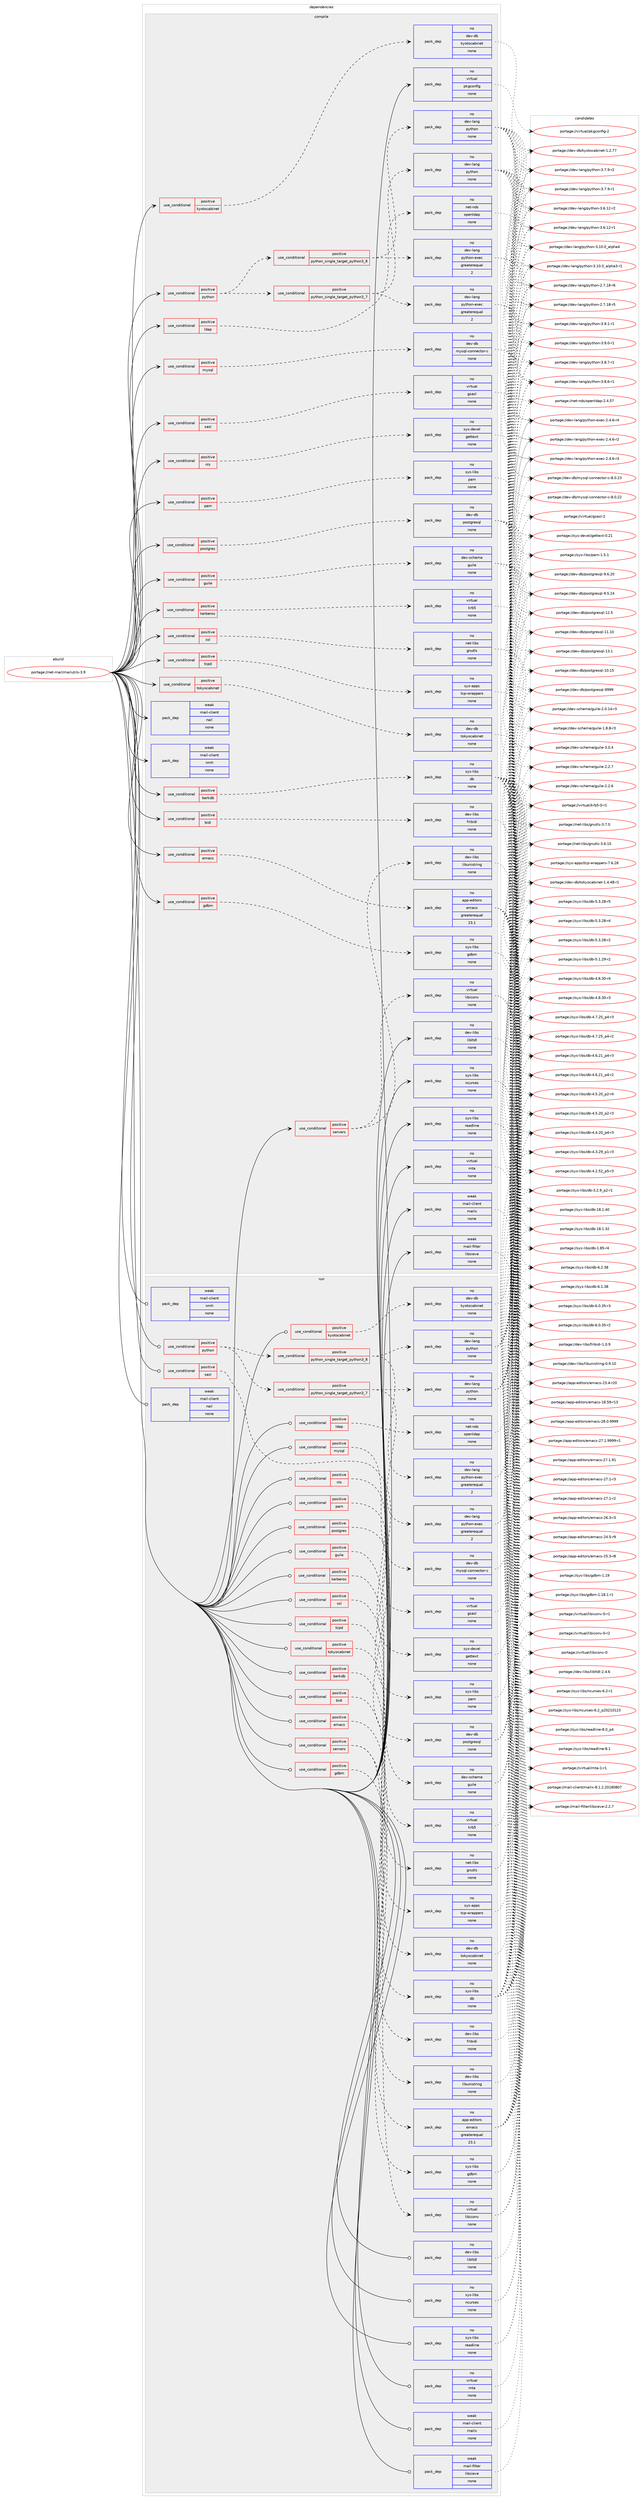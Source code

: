 digraph prolog {

# *************
# Graph options
# *************

newrank=true;
concentrate=true;
compound=true;
graph [rankdir=LR,fontname=Helvetica,fontsize=10,ranksep=1.5];#, ranksep=2.5, nodesep=0.2];
edge  [arrowhead=vee];
node  [fontname=Helvetica,fontsize=10];

# **********
# The ebuild
# **********

subgraph cluster_leftcol {
color=gray;
rank=same;
label=<<i>ebuild</i>>;
id [label="portage://net-mail/mailutils-3.9", color=red, width=4, href="../net-mail/mailutils-3.9.svg"];
}

# ****************
# The dependencies
# ****************

subgraph cluster_midcol {
color=gray;
label=<<i>dependencies</i>>;
subgraph cluster_compile {
fillcolor="#eeeeee";
style=filled;
label=<<i>compile</i>>;
subgraph cond7861 {
dependency25814 [label=<<TABLE BORDER="0" CELLBORDER="1" CELLSPACING="0" CELLPADDING="4"><TR><TD ROWSPAN="3" CELLPADDING="10">use_conditional</TD></TR><TR><TD>positive</TD></TR><TR><TD>berkdb</TD></TR></TABLE>>, shape=none, color=red];
subgraph pack17720 {
dependency25815 [label=<<TABLE BORDER="0" CELLBORDER="1" CELLSPACING="0" CELLPADDING="4" WIDTH="220"><TR><TD ROWSPAN="6" CELLPADDING="30">pack_dep</TD></TR><TR><TD WIDTH="110">no</TD></TR><TR><TD>sys-libs</TD></TR><TR><TD>db</TD></TR><TR><TD>none</TD></TR><TR><TD></TD></TR></TABLE>>, shape=none, color=blue];
}
dependency25814:e -> dependency25815:w [weight=20,style="dashed",arrowhead="vee"];
}
id:e -> dependency25814:w [weight=20,style="solid",arrowhead="vee"];
subgraph cond7862 {
dependency25816 [label=<<TABLE BORDER="0" CELLBORDER="1" CELLSPACING="0" CELLPADDING="4"><TR><TD ROWSPAN="3" CELLPADDING="10">use_conditional</TD></TR><TR><TD>positive</TD></TR><TR><TD>bidi</TD></TR></TABLE>>, shape=none, color=red];
subgraph pack17721 {
dependency25817 [label=<<TABLE BORDER="0" CELLBORDER="1" CELLSPACING="0" CELLPADDING="4" WIDTH="220"><TR><TD ROWSPAN="6" CELLPADDING="30">pack_dep</TD></TR><TR><TD WIDTH="110">no</TD></TR><TR><TD>dev-libs</TD></TR><TR><TD>fribidi</TD></TR><TR><TD>none</TD></TR><TR><TD></TD></TR></TABLE>>, shape=none, color=blue];
}
dependency25816:e -> dependency25817:w [weight=20,style="dashed",arrowhead="vee"];
}
id:e -> dependency25816:w [weight=20,style="solid",arrowhead="vee"];
subgraph cond7863 {
dependency25818 [label=<<TABLE BORDER="0" CELLBORDER="1" CELLSPACING="0" CELLPADDING="4"><TR><TD ROWSPAN="3" CELLPADDING="10">use_conditional</TD></TR><TR><TD>positive</TD></TR><TR><TD>emacs</TD></TR></TABLE>>, shape=none, color=red];
subgraph pack17722 {
dependency25819 [label=<<TABLE BORDER="0" CELLBORDER="1" CELLSPACING="0" CELLPADDING="4" WIDTH="220"><TR><TD ROWSPAN="6" CELLPADDING="30">pack_dep</TD></TR><TR><TD WIDTH="110">no</TD></TR><TR><TD>app-editors</TD></TR><TR><TD>emacs</TD></TR><TR><TD>greaterequal</TD></TR><TR><TD>23.1</TD></TR></TABLE>>, shape=none, color=blue];
}
dependency25818:e -> dependency25819:w [weight=20,style="dashed",arrowhead="vee"];
}
id:e -> dependency25818:w [weight=20,style="solid",arrowhead="vee"];
subgraph cond7864 {
dependency25820 [label=<<TABLE BORDER="0" CELLBORDER="1" CELLSPACING="0" CELLPADDING="4"><TR><TD ROWSPAN="3" CELLPADDING="10">use_conditional</TD></TR><TR><TD>positive</TD></TR><TR><TD>gdbm</TD></TR></TABLE>>, shape=none, color=red];
subgraph pack17723 {
dependency25821 [label=<<TABLE BORDER="0" CELLBORDER="1" CELLSPACING="0" CELLPADDING="4" WIDTH="220"><TR><TD ROWSPAN="6" CELLPADDING="30">pack_dep</TD></TR><TR><TD WIDTH="110">no</TD></TR><TR><TD>sys-libs</TD></TR><TR><TD>gdbm</TD></TR><TR><TD>none</TD></TR><TR><TD></TD></TR></TABLE>>, shape=none, color=blue];
}
dependency25820:e -> dependency25821:w [weight=20,style="dashed",arrowhead="vee"];
}
id:e -> dependency25820:w [weight=20,style="solid",arrowhead="vee"];
subgraph cond7865 {
dependency25822 [label=<<TABLE BORDER="0" CELLBORDER="1" CELLSPACING="0" CELLPADDING="4"><TR><TD ROWSPAN="3" CELLPADDING="10">use_conditional</TD></TR><TR><TD>positive</TD></TR><TR><TD>guile</TD></TR></TABLE>>, shape=none, color=red];
subgraph pack17724 {
dependency25823 [label=<<TABLE BORDER="0" CELLBORDER="1" CELLSPACING="0" CELLPADDING="4" WIDTH="220"><TR><TD ROWSPAN="6" CELLPADDING="30">pack_dep</TD></TR><TR><TD WIDTH="110">no</TD></TR><TR><TD>dev-scheme</TD></TR><TR><TD>guile</TD></TR><TR><TD>none</TD></TR><TR><TD></TD></TR></TABLE>>, shape=none, color=blue];
}
dependency25822:e -> dependency25823:w [weight=20,style="dashed",arrowhead="vee"];
}
id:e -> dependency25822:w [weight=20,style="solid",arrowhead="vee"];
subgraph cond7866 {
dependency25824 [label=<<TABLE BORDER="0" CELLBORDER="1" CELLSPACING="0" CELLPADDING="4"><TR><TD ROWSPAN="3" CELLPADDING="10">use_conditional</TD></TR><TR><TD>positive</TD></TR><TR><TD>kerberos</TD></TR></TABLE>>, shape=none, color=red];
subgraph pack17725 {
dependency25825 [label=<<TABLE BORDER="0" CELLBORDER="1" CELLSPACING="0" CELLPADDING="4" WIDTH="220"><TR><TD ROWSPAN="6" CELLPADDING="30">pack_dep</TD></TR><TR><TD WIDTH="110">no</TD></TR><TR><TD>virtual</TD></TR><TR><TD>krb5</TD></TR><TR><TD>none</TD></TR><TR><TD></TD></TR></TABLE>>, shape=none, color=blue];
}
dependency25824:e -> dependency25825:w [weight=20,style="dashed",arrowhead="vee"];
}
id:e -> dependency25824:w [weight=20,style="solid",arrowhead="vee"];
subgraph cond7867 {
dependency25826 [label=<<TABLE BORDER="0" CELLBORDER="1" CELLSPACING="0" CELLPADDING="4"><TR><TD ROWSPAN="3" CELLPADDING="10">use_conditional</TD></TR><TR><TD>positive</TD></TR><TR><TD>kyotocabinet</TD></TR></TABLE>>, shape=none, color=red];
subgraph pack17726 {
dependency25827 [label=<<TABLE BORDER="0" CELLBORDER="1" CELLSPACING="0" CELLPADDING="4" WIDTH="220"><TR><TD ROWSPAN="6" CELLPADDING="30">pack_dep</TD></TR><TR><TD WIDTH="110">no</TD></TR><TR><TD>dev-db</TD></TR><TR><TD>kyotocabinet</TD></TR><TR><TD>none</TD></TR><TR><TD></TD></TR></TABLE>>, shape=none, color=blue];
}
dependency25826:e -> dependency25827:w [weight=20,style="dashed",arrowhead="vee"];
}
id:e -> dependency25826:w [weight=20,style="solid",arrowhead="vee"];
subgraph cond7868 {
dependency25828 [label=<<TABLE BORDER="0" CELLBORDER="1" CELLSPACING="0" CELLPADDING="4"><TR><TD ROWSPAN="3" CELLPADDING="10">use_conditional</TD></TR><TR><TD>positive</TD></TR><TR><TD>ldap</TD></TR></TABLE>>, shape=none, color=red];
subgraph pack17727 {
dependency25829 [label=<<TABLE BORDER="0" CELLBORDER="1" CELLSPACING="0" CELLPADDING="4" WIDTH="220"><TR><TD ROWSPAN="6" CELLPADDING="30">pack_dep</TD></TR><TR><TD WIDTH="110">no</TD></TR><TR><TD>net-nds</TD></TR><TR><TD>openldap</TD></TR><TR><TD>none</TD></TR><TR><TD></TD></TR></TABLE>>, shape=none, color=blue];
}
dependency25828:e -> dependency25829:w [weight=20,style="dashed",arrowhead="vee"];
}
id:e -> dependency25828:w [weight=20,style="solid",arrowhead="vee"];
subgraph cond7869 {
dependency25830 [label=<<TABLE BORDER="0" CELLBORDER="1" CELLSPACING="0" CELLPADDING="4"><TR><TD ROWSPAN="3" CELLPADDING="10">use_conditional</TD></TR><TR><TD>positive</TD></TR><TR><TD>mysql</TD></TR></TABLE>>, shape=none, color=red];
subgraph pack17728 {
dependency25831 [label=<<TABLE BORDER="0" CELLBORDER="1" CELLSPACING="0" CELLPADDING="4" WIDTH="220"><TR><TD ROWSPAN="6" CELLPADDING="30">pack_dep</TD></TR><TR><TD WIDTH="110">no</TD></TR><TR><TD>dev-db</TD></TR><TR><TD>mysql-connector-c</TD></TR><TR><TD>none</TD></TR><TR><TD></TD></TR></TABLE>>, shape=none, color=blue];
}
dependency25830:e -> dependency25831:w [weight=20,style="dashed",arrowhead="vee"];
}
id:e -> dependency25830:w [weight=20,style="solid",arrowhead="vee"];
subgraph cond7870 {
dependency25832 [label=<<TABLE BORDER="0" CELLBORDER="1" CELLSPACING="0" CELLPADDING="4"><TR><TD ROWSPAN="3" CELLPADDING="10">use_conditional</TD></TR><TR><TD>positive</TD></TR><TR><TD>nls</TD></TR></TABLE>>, shape=none, color=red];
subgraph pack17729 {
dependency25833 [label=<<TABLE BORDER="0" CELLBORDER="1" CELLSPACING="0" CELLPADDING="4" WIDTH="220"><TR><TD ROWSPAN="6" CELLPADDING="30">pack_dep</TD></TR><TR><TD WIDTH="110">no</TD></TR><TR><TD>sys-devel</TD></TR><TR><TD>gettext</TD></TR><TR><TD>none</TD></TR><TR><TD></TD></TR></TABLE>>, shape=none, color=blue];
}
dependency25832:e -> dependency25833:w [weight=20,style="dashed",arrowhead="vee"];
}
id:e -> dependency25832:w [weight=20,style="solid",arrowhead="vee"];
subgraph cond7871 {
dependency25834 [label=<<TABLE BORDER="0" CELLBORDER="1" CELLSPACING="0" CELLPADDING="4"><TR><TD ROWSPAN="3" CELLPADDING="10">use_conditional</TD></TR><TR><TD>positive</TD></TR><TR><TD>pam</TD></TR></TABLE>>, shape=none, color=red];
subgraph pack17730 {
dependency25835 [label=<<TABLE BORDER="0" CELLBORDER="1" CELLSPACING="0" CELLPADDING="4" WIDTH="220"><TR><TD ROWSPAN="6" CELLPADDING="30">pack_dep</TD></TR><TR><TD WIDTH="110">no</TD></TR><TR><TD>sys-libs</TD></TR><TR><TD>pam</TD></TR><TR><TD>none</TD></TR><TR><TD></TD></TR></TABLE>>, shape=none, color=blue];
}
dependency25834:e -> dependency25835:w [weight=20,style="dashed",arrowhead="vee"];
}
id:e -> dependency25834:w [weight=20,style="solid",arrowhead="vee"];
subgraph cond7872 {
dependency25836 [label=<<TABLE BORDER="0" CELLBORDER="1" CELLSPACING="0" CELLPADDING="4"><TR><TD ROWSPAN="3" CELLPADDING="10">use_conditional</TD></TR><TR><TD>positive</TD></TR><TR><TD>postgres</TD></TR></TABLE>>, shape=none, color=red];
subgraph pack17731 {
dependency25837 [label=<<TABLE BORDER="0" CELLBORDER="1" CELLSPACING="0" CELLPADDING="4" WIDTH="220"><TR><TD ROWSPAN="6" CELLPADDING="30">pack_dep</TD></TR><TR><TD WIDTH="110">no</TD></TR><TR><TD>dev-db</TD></TR><TR><TD>postgresql</TD></TR><TR><TD>none</TD></TR><TR><TD></TD></TR></TABLE>>, shape=none, color=blue];
}
dependency25836:e -> dependency25837:w [weight=20,style="dashed",arrowhead="vee"];
}
id:e -> dependency25836:w [weight=20,style="solid",arrowhead="vee"];
subgraph cond7873 {
dependency25838 [label=<<TABLE BORDER="0" CELLBORDER="1" CELLSPACING="0" CELLPADDING="4"><TR><TD ROWSPAN="3" CELLPADDING="10">use_conditional</TD></TR><TR><TD>positive</TD></TR><TR><TD>python</TD></TR></TABLE>>, shape=none, color=red];
subgraph cond7874 {
dependency25839 [label=<<TABLE BORDER="0" CELLBORDER="1" CELLSPACING="0" CELLPADDING="4"><TR><TD ROWSPAN="3" CELLPADDING="10">use_conditional</TD></TR><TR><TD>positive</TD></TR><TR><TD>python_single_target_python3_7</TD></TR></TABLE>>, shape=none, color=red];
subgraph pack17732 {
dependency25840 [label=<<TABLE BORDER="0" CELLBORDER="1" CELLSPACING="0" CELLPADDING="4" WIDTH="220"><TR><TD ROWSPAN="6" CELLPADDING="30">pack_dep</TD></TR><TR><TD WIDTH="110">no</TD></TR><TR><TD>dev-lang</TD></TR><TR><TD>python</TD></TR><TR><TD>none</TD></TR><TR><TD></TD></TR></TABLE>>, shape=none, color=blue];
}
dependency25839:e -> dependency25840:w [weight=20,style="dashed",arrowhead="vee"];
subgraph pack17733 {
dependency25841 [label=<<TABLE BORDER="0" CELLBORDER="1" CELLSPACING="0" CELLPADDING="4" WIDTH="220"><TR><TD ROWSPAN="6" CELLPADDING="30">pack_dep</TD></TR><TR><TD WIDTH="110">no</TD></TR><TR><TD>dev-lang</TD></TR><TR><TD>python-exec</TD></TR><TR><TD>greaterequal</TD></TR><TR><TD>2</TD></TR></TABLE>>, shape=none, color=blue];
}
dependency25839:e -> dependency25841:w [weight=20,style="dashed",arrowhead="vee"];
}
dependency25838:e -> dependency25839:w [weight=20,style="dashed",arrowhead="vee"];
subgraph cond7875 {
dependency25842 [label=<<TABLE BORDER="0" CELLBORDER="1" CELLSPACING="0" CELLPADDING="4"><TR><TD ROWSPAN="3" CELLPADDING="10">use_conditional</TD></TR><TR><TD>positive</TD></TR><TR><TD>python_single_target_python3_8</TD></TR></TABLE>>, shape=none, color=red];
subgraph pack17734 {
dependency25843 [label=<<TABLE BORDER="0" CELLBORDER="1" CELLSPACING="0" CELLPADDING="4" WIDTH="220"><TR><TD ROWSPAN="6" CELLPADDING="30">pack_dep</TD></TR><TR><TD WIDTH="110">no</TD></TR><TR><TD>dev-lang</TD></TR><TR><TD>python</TD></TR><TR><TD>none</TD></TR><TR><TD></TD></TR></TABLE>>, shape=none, color=blue];
}
dependency25842:e -> dependency25843:w [weight=20,style="dashed",arrowhead="vee"];
subgraph pack17735 {
dependency25844 [label=<<TABLE BORDER="0" CELLBORDER="1" CELLSPACING="0" CELLPADDING="4" WIDTH="220"><TR><TD ROWSPAN="6" CELLPADDING="30">pack_dep</TD></TR><TR><TD WIDTH="110">no</TD></TR><TR><TD>dev-lang</TD></TR><TR><TD>python-exec</TD></TR><TR><TD>greaterequal</TD></TR><TR><TD>2</TD></TR></TABLE>>, shape=none, color=blue];
}
dependency25842:e -> dependency25844:w [weight=20,style="dashed",arrowhead="vee"];
}
dependency25838:e -> dependency25842:w [weight=20,style="dashed",arrowhead="vee"];
}
id:e -> dependency25838:w [weight=20,style="solid",arrowhead="vee"];
subgraph cond7876 {
dependency25845 [label=<<TABLE BORDER="0" CELLBORDER="1" CELLSPACING="0" CELLPADDING="4"><TR><TD ROWSPAN="3" CELLPADDING="10">use_conditional</TD></TR><TR><TD>positive</TD></TR><TR><TD>sasl</TD></TR></TABLE>>, shape=none, color=red];
subgraph pack17736 {
dependency25846 [label=<<TABLE BORDER="0" CELLBORDER="1" CELLSPACING="0" CELLPADDING="4" WIDTH="220"><TR><TD ROWSPAN="6" CELLPADDING="30">pack_dep</TD></TR><TR><TD WIDTH="110">no</TD></TR><TR><TD>virtual</TD></TR><TR><TD>gsasl</TD></TR><TR><TD>none</TD></TR><TR><TD></TD></TR></TABLE>>, shape=none, color=blue];
}
dependency25845:e -> dependency25846:w [weight=20,style="dashed",arrowhead="vee"];
}
id:e -> dependency25845:w [weight=20,style="solid",arrowhead="vee"];
subgraph cond7877 {
dependency25847 [label=<<TABLE BORDER="0" CELLBORDER="1" CELLSPACING="0" CELLPADDING="4"><TR><TD ROWSPAN="3" CELLPADDING="10">use_conditional</TD></TR><TR><TD>positive</TD></TR><TR><TD>servers</TD></TR></TABLE>>, shape=none, color=red];
subgraph pack17737 {
dependency25848 [label=<<TABLE BORDER="0" CELLBORDER="1" CELLSPACING="0" CELLPADDING="4" WIDTH="220"><TR><TD ROWSPAN="6" CELLPADDING="30">pack_dep</TD></TR><TR><TD WIDTH="110">no</TD></TR><TR><TD>virtual</TD></TR><TR><TD>libiconv</TD></TR><TR><TD>none</TD></TR><TR><TD></TD></TR></TABLE>>, shape=none, color=blue];
}
dependency25847:e -> dependency25848:w [weight=20,style="dashed",arrowhead="vee"];
subgraph pack17738 {
dependency25849 [label=<<TABLE BORDER="0" CELLBORDER="1" CELLSPACING="0" CELLPADDING="4" WIDTH="220"><TR><TD ROWSPAN="6" CELLPADDING="30">pack_dep</TD></TR><TR><TD WIDTH="110">no</TD></TR><TR><TD>dev-libs</TD></TR><TR><TD>libunistring</TD></TR><TR><TD>none</TD></TR><TR><TD></TD></TR></TABLE>>, shape=none, color=blue];
}
dependency25847:e -> dependency25849:w [weight=20,style="dashed",arrowhead="vee"];
}
id:e -> dependency25847:w [weight=20,style="solid",arrowhead="vee"];
subgraph cond7878 {
dependency25850 [label=<<TABLE BORDER="0" CELLBORDER="1" CELLSPACING="0" CELLPADDING="4"><TR><TD ROWSPAN="3" CELLPADDING="10">use_conditional</TD></TR><TR><TD>positive</TD></TR><TR><TD>ssl</TD></TR></TABLE>>, shape=none, color=red];
subgraph pack17739 {
dependency25851 [label=<<TABLE BORDER="0" CELLBORDER="1" CELLSPACING="0" CELLPADDING="4" WIDTH="220"><TR><TD ROWSPAN="6" CELLPADDING="30">pack_dep</TD></TR><TR><TD WIDTH="110">no</TD></TR><TR><TD>net-libs</TD></TR><TR><TD>gnutls</TD></TR><TR><TD>none</TD></TR><TR><TD></TD></TR></TABLE>>, shape=none, color=blue];
}
dependency25850:e -> dependency25851:w [weight=20,style="dashed",arrowhead="vee"];
}
id:e -> dependency25850:w [weight=20,style="solid",arrowhead="vee"];
subgraph cond7879 {
dependency25852 [label=<<TABLE BORDER="0" CELLBORDER="1" CELLSPACING="0" CELLPADDING="4"><TR><TD ROWSPAN="3" CELLPADDING="10">use_conditional</TD></TR><TR><TD>positive</TD></TR><TR><TD>tcpd</TD></TR></TABLE>>, shape=none, color=red];
subgraph pack17740 {
dependency25853 [label=<<TABLE BORDER="0" CELLBORDER="1" CELLSPACING="0" CELLPADDING="4" WIDTH="220"><TR><TD ROWSPAN="6" CELLPADDING="30">pack_dep</TD></TR><TR><TD WIDTH="110">no</TD></TR><TR><TD>sys-apps</TD></TR><TR><TD>tcp-wrappers</TD></TR><TR><TD>none</TD></TR><TR><TD></TD></TR></TABLE>>, shape=none, color=blue];
}
dependency25852:e -> dependency25853:w [weight=20,style="dashed",arrowhead="vee"];
}
id:e -> dependency25852:w [weight=20,style="solid",arrowhead="vee"];
subgraph cond7880 {
dependency25854 [label=<<TABLE BORDER="0" CELLBORDER="1" CELLSPACING="0" CELLPADDING="4"><TR><TD ROWSPAN="3" CELLPADDING="10">use_conditional</TD></TR><TR><TD>positive</TD></TR><TR><TD>tokyocabinet</TD></TR></TABLE>>, shape=none, color=red];
subgraph pack17741 {
dependency25855 [label=<<TABLE BORDER="0" CELLBORDER="1" CELLSPACING="0" CELLPADDING="4" WIDTH="220"><TR><TD ROWSPAN="6" CELLPADDING="30">pack_dep</TD></TR><TR><TD WIDTH="110">no</TD></TR><TR><TD>dev-db</TD></TR><TR><TD>tokyocabinet</TD></TR><TR><TD>none</TD></TR><TR><TD></TD></TR></TABLE>>, shape=none, color=blue];
}
dependency25854:e -> dependency25855:w [weight=20,style="dashed",arrowhead="vee"];
}
id:e -> dependency25854:w [weight=20,style="solid",arrowhead="vee"];
subgraph pack17742 {
dependency25856 [label=<<TABLE BORDER="0" CELLBORDER="1" CELLSPACING="0" CELLPADDING="4" WIDTH="220"><TR><TD ROWSPAN="6" CELLPADDING="30">pack_dep</TD></TR><TR><TD WIDTH="110">no</TD></TR><TR><TD>dev-libs</TD></TR><TR><TD>libltdl</TD></TR><TR><TD>none</TD></TR><TR><TD></TD></TR></TABLE>>, shape=none, color=blue];
}
id:e -> dependency25856:w [weight=20,style="solid",arrowhead="vee"];
subgraph pack17743 {
dependency25857 [label=<<TABLE BORDER="0" CELLBORDER="1" CELLSPACING="0" CELLPADDING="4" WIDTH="220"><TR><TD ROWSPAN="6" CELLPADDING="30">pack_dep</TD></TR><TR><TD WIDTH="110">no</TD></TR><TR><TD>sys-libs</TD></TR><TR><TD>ncurses</TD></TR><TR><TD>none</TD></TR><TR><TD></TD></TR></TABLE>>, shape=none, color=blue];
}
id:e -> dependency25857:w [weight=20,style="solid",arrowhead="vee"];
subgraph pack17744 {
dependency25858 [label=<<TABLE BORDER="0" CELLBORDER="1" CELLSPACING="0" CELLPADDING="4" WIDTH="220"><TR><TD ROWSPAN="6" CELLPADDING="30">pack_dep</TD></TR><TR><TD WIDTH="110">no</TD></TR><TR><TD>sys-libs</TD></TR><TR><TD>readline</TD></TR><TR><TD>none</TD></TR><TR><TD></TD></TR></TABLE>>, shape=none, color=blue];
}
id:e -> dependency25858:w [weight=20,style="solid",arrowhead="vee"];
subgraph pack17745 {
dependency25859 [label=<<TABLE BORDER="0" CELLBORDER="1" CELLSPACING="0" CELLPADDING="4" WIDTH="220"><TR><TD ROWSPAN="6" CELLPADDING="30">pack_dep</TD></TR><TR><TD WIDTH="110">no</TD></TR><TR><TD>virtual</TD></TR><TR><TD>mta</TD></TR><TR><TD>none</TD></TR><TR><TD></TD></TR></TABLE>>, shape=none, color=blue];
}
id:e -> dependency25859:w [weight=20,style="solid",arrowhead="vee"];
subgraph pack17746 {
dependency25860 [label=<<TABLE BORDER="0" CELLBORDER="1" CELLSPACING="0" CELLPADDING="4" WIDTH="220"><TR><TD ROWSPAN="6" CELLPADDING="30">pack_dep</TD></TR><TR><TD WIDTH="110">no</TD></TR><TR><TD>virtual</TD></TR><TR><TD>pkgconfig</TD></TR><TR><TD>none</TD></TR><TR><TD></TD></TR></TABLE>>, shape=none, color=blue];
}
id:e -> dependency25860:w [weight=20,style="solid",arrowhead="vee"];
subgraph pack17747 {
dependency25861 [label=<<TABLE BORDER="0" CELLBORDER="1" CELLSPACING="0" CELLPADDING="4" WIDTH="220"><TR><TD ROWSPAN="6" CELLPADDING="30">pack_dep</TD></TR><TR><TD WIDTH="110">weak</TD></TR><TR><TD>mail-client</TD></TR><TR><TD>mailx</TD></TR><TR><TD>none</TD></TR><TR><TD></TD></TR></TABLE>>, shape=none, color=blue];
}
id:e -> dependency25861:w [weight=20,style="solid",arrowhead="vee"];
subgraph pack17748 {
dependency25862 [label=<<TABLE BORDER="0" CELLBORDER="1" CELLSPACING="0" CELLPADDING="4" WIDTH="220"><TR><TD ROWSPAN="6" CELLPADDING="30">pack_dep</TD></TR><TR><TD WIDTH="110">weak</TD></TR><TR><TD>mail-client</TD></TR><TR><TD>nail</TD></TR><TR><TD>none</TD></TR><TR><TD></TD></TR></TABLE>>, shape=none, color=blue];
}
id:e -> dependency25862:w [weight=20,style="solid",arrowhead="vee"];
subgraph pack17749 {
dependency25863 [label=<<TABLE BORDER="0" CELLBORDER="1" CELLSPACING="0" CELLPADDING="4" WIDTH="220"><TR><TD ROWSPAN="6" CELLPADDING="30">pack_dep</TD></TR><TR><TD WIDTH="110">weak</TD></TR><TR><TD>mail-client</TD></TR><TR><TD>nmh</TD></TR><TR><TD>none</TD></TR><TR><TD></TD></TR></TABLE>>, shape=none, color=blue];
}
id:e -> dependency25863:w [weight=20,style="solid",arrowhead="vee"];
subgraph pack17750 {
dependency25864 [label=<<TABLE BORDER="0" CELLBORDER="1" CELLSPACING="0" CELLPADDING="4" WIDTH="220"><TR><TD ROWSPAN="6" CELLPADDING="30">pack_dep</TD></TR><TR><TD WIDTH="110">weak</TD></TR><TR><TD>mail-filter</TD></TR><TR><TD>libsieve</TD></TR><TR><TD>none</TD></TR><TR><TD></TD></TR></TABLE>>, shape=none, color=blue];
}
id:e -> dependency25864:w [weight=20,style="solid",arrowhead="vee"];
}
subgraph cluster_compileandrun {
fillcolor="#eeeeee";
style=filled;
label=<<i>compile and run</i>>;
}
subgraph cluster_run {
fillcolor="#eeeeee";
style=filled;
label=<<i>run</i>>;
subgraph cond7881 {
dependency25865 [label=<<TABLE BORDER="0" CELLBORDER="1" CELLSPACING="0" CELLPADDING="4"><TR><TD ROWSPAN="3" CELLPADDING="10">use_conditional</TD></TR><TR><TD>positive</TD></TR><TR><TD>berkdb</TD></TR></TABLE>>, shape=none, color=red];
subgraph pack17751 {
dependency25866 [label=<<TABLE BORDER="0" CELLBORDER="1" CELLSPACING="0" CELLPADDING="4" WIDTH="220"><TR><TD ROWSPAN="6" CELLPADDING="30">pack_dep</TD></TR><TR><TD WIDTH="110">no</TD></TR><TR><TD>sys-libs</TD></TR><TR><TD>db</TD></TR><TR><TD>none</TD></TR><TR><TD></TD></TR></TABLE>>, shape=none, color=blue];
}
dependency25865:e -> dependency25866:w [weight=20,style="dashed",arrowhead="vee"];
}
id:e -> dependency25865:w [weight=20,style="solid",arrowhead="odot"];
subgraph cond7882 {
dependency25867 [label=<<TABLE BORDER="0" CELLBORDER="1" CELLSPACING="0" CELLPADDING="4"><TR><TD ROWSPAN="3" CELLPADDING="10">use_conditional</TD></TR><TR><TD>positive</TD></TR><TR><TD>bidi</TD></TR></TABLE>>, shape=none, color=red];
subgraph pack17752 {
dependency25868 [label=<<TABLE BORDER="0" CELLBORDER="1" CELLSPACING="0" CELLPADDING="4" WIDTH="220"><TR><TD ROWSPAN="6" CELLPADDING="30">pack_dep</TD></TR><TR><TD WIDTH="110">no</TD></TR><TR><TD>dev-libs</TD></TR><TR><TD>fribidi</TD></TR><TR><TD>none</TD></TR><TR><TD></TD></TR></TABLE>>, shape=none, color=blue];
}
dependency25867:e -> dependency25868:w [weight=20,style="dashed",arrowhead="vee"];
}
id:e -> dependency25867:w [weight=20,style="solid",arrowhead="odot"];
subgraph cond7883 {
dependency25869 [label=<<TABLE BORDER="0" CELLBORDER="1" CELLSPACING="0" CELLPADDING="4"><TR><TD ROWSPAN="3" CELLPADDING="10">use_conditional</TD></TR><TR><TD>positive</TD></TR><TR><TD>emacs</TD></TR></TABLE>>, shape=none, color=red];
subgraph pack17753 {
dependency25870 [label=<<TABLE BORDER="0" CELLBORDER="1" CELLSPACING="0" CELLPADDING="4" WIDTH="220"><TR><TD ROWSPAN="6" CELLPADDING="30">pack_dep</TD></TR><TR><TD WIDTH="110">no</TD></TR><TR><TD>app-editors</TD></TR><TR><TD>emacs</TD></TR><TR><TD>greaterequal</TD></TR><TR><TD>23.1</TD></TR></TABLE>>, shape=none, color=blue];
}
dependency25869:e -> dependency25870:w [weight=20,style="dashed",arrowhead="vee"];
}
id:e -> dependency25869:w [weight=20,style="solid",arrowhead="odot"];
subgraph cond7884 {
dependency25871 [label=<<TABLE BORDER="0" CELLBORDER="1" CELLSPACING="0" CELLPADDING="4"><TR><TD ROWSPAN="3" CELLPADDING="10">use_conditional</TD></TR><TR><TD>positive</TD></TR><TR><TD>gdbm</TD></TR></TABLE>>, shape=none, color=red];
subgraph pack17754 {
dependency25872 [label=<<TABLE BORDER="0" CELLBORDER="1" CELLSPACING="0" CELLPADDING="4" WIDTH="220"><TR><TD ROWSPAN="6" CELLPADDING="30">pack_dep</TD></TR><TR><TD WIDTH="110">no</TD></TR><TR><TD>sys-libs</TD></TR><TR><TD>gdbm</TD></TR><TR><TD>none</TD></TR><TR><TD></TD></TR></TABLE>>, shape=none, color=blue];
}
dependency25871:e -> dependency25872:w [weight=20,style="dashed",arrowhead="vee"];
}
id:e -> dependency25871:w [weight=20,style="solid",arrowhead="odot"];
subgraph cond7885 {
dependency25873 [label=<<TABLE BORDER="0" CELLBORDER="1" CELLSPACING="0" CELLPADDING="4"><TR><TD ROWSPAN="3" CELLPADDING="10">use_conditional</TD></TR><TR><TD>positive</TD></TR><TR><TD>guile</TD></TR></TABLE>>, shape=none, color=red];
subgraph pack17755 {
dependency25874 [label=<<TABLE BORDER="0" CELLBORDER="1" CELLSPACING="0" CELLPADDING="4" WIDTH="220"><TR><TD ROWSPAN="6" CELLPADDING="30">pack_dep</TD></TR><TR><TD WIDTH="110">no</TD></TR><TR><TD>dev-scheme</TD></TR><TR><TD>guile</TD></TR><TR><TD>none</TD></TR><TR><TD></TD></TR></TABLE>>, shape=none, color=blue];
}
dependency25873:e -> dependency25874:w [weight=20,style="dashed",arrowhead="vee"];
}
id:e -> dependency25873:w [weight=20,style="solid",arrowhead="odot"];
subgraph cond7886 {
dependency25875 [label=<<TABLE BORDER="0" CELLBORDER="1" CELLSPACING="0" CELLPADDING="4"><TR><TD ROWSPAN="3" CELLPADDING="10">use_conditional</TD></TR><TR><TD>positive</TD></TR><TR><TD>kerberos</TD></TR></TABLE>>, shape=none, color=red];
subgraph pack17756 {
dependency25876 [label=<<TABLE BORDER="0" CELLBORDER="1" CELLSPACING="0" CELLPADDING="4" WIDTH="220"><TR><TD ROWSPAN="6" CELLPADDING="30">pack_dep</TD></TR><TR><TD WIDTH="110">no</TD></TR><TR><TD>virtual</TD></TR><TR><TD>krb5</TD></TR><TR><TD>none</TD></TR><TR><TD></TD></TR></TABLE>>, shape=none, color=blue];
}
dependency25875:e -> dependency25876:w [weight=20,style="dashed",arrowhead="vee"];
}
id:e -> dependency25875:w [weight=20,style="solid",arrowhead="odot"];
subgraph cond7887 {
dependency25877 [label=<<TABLE BORDER="0" CELLBORDER="1" CELLSPACING="0" CELLPADDING="4"><TR><TD ROWSPAN="3" CELLPADDING="10">use_conditional</TD></TR><TR><TD>positive</TD></TR><TR><TD>kyotocabinet</TD></TR></TABLE>>, shape=none, color=red];
subgraph pack17757 {
dependency25878 [label=<<TABLE BORDER="0" CELLBORDER="1" CELLSPACING="0" CELLPADDING="4" WIDTH="220"><TR><TD ROWSPAN="6" CELLPADDING="30">pack_dep</TD></TR><TR><TD WIDTH="110">no</TD></TR><TR><TD>dev-db</TD></TR><TR><TD>kyotocabinet</TD></TR><TR><TD>none</TD></TR><TR><TD></TD></TR></TABLE>>, shape=none, color=blue];
}
dependency25877:e -> dependency25878:w [weight=20,style="dashed",arrowhead="vee"];
}
id:e -> dependency25877:w [weight=20,style="solid",arrowhead="odot"];
subgraph cond7888 {
dependency25879 [label=<<TABLE BORDER="0" CELLBORDER="1" CELLSPACING="0" CELLPADDING="4"><TR><TD ROWSPAN="3" CELLPADDING="10">use_conditional</TD></TR><TR><TD>positive</TD></TR><TR><TD>ldap</TD></TR></TABLE>>, shape=none, color=red];
subgraph pack17758 {
dependency25880 [label=<<TABLE BORDER="0" CELLBORDER="1" CELLSPACING="0" CELLPADDING="4" WIDTH="220"><TR><TD ROWSPAN="6" CELLPADDING="30">pack_dep</TD></TR><TR><TD WIDTH="110">no</TD></TR><TR><TD>net-nds</TD></TR><TR><TD>openldap</TD></TR><TR><TD>none</TD></TR><TR><TD></TD></TR></TABLE>>, shape=none, color=blue];
}
dependency25879:e -> dependency25880:w [weight=20,style="dashed",arrowhead="vee"];
}
id:e -> dependency25879:w [weight=20,style="solid",arrowhead="odot"];
subgraph cond7889 {
dependency25881 [label=<<TABLE BORDER="0" CELLBORDER="1" CELLSPACING="0" CELLPADDING="4"><TR><TD ROWSPAN="3" CELLPADDING="10">use_conditional</TD></TR><TR><TD>positive</TD></TR><TR><TD>mysql</TD></TR></TABLE>>, shape=none, color=red];
subgraph pack17759 {
dependency25882 [label=<<TABLE BORDER="0" CELLBORDER="1" CELLSPACING="0" CELLPADDING="4" WIDTH="220"><TR><TD ROWSPAN="6" CELLPADDING="30">pack_dep</TD></TR><TR><TD WIDTH="110">no</TD></TR><TR><TD>dev-db</TD></TR><TR><TD>mysql-connector-c</TD></TR><TR><TD>none</TD></TR><TR><TD></TD></TR></TABLE>>, shape=none, color=blue];
}
dependency25881:e -> dependency25882:w [weight=20,style="dashed",arrowhead="vee"];
}
id:e -> dependency25881:w [weight=20,style="solid",arrowhead="odot"];
subgraph cond7890 {
dependency25883 [label=<<TABLE BORDER="0" CELLBORDER="1" CELLSPACING="0" CELLPADDING="4"><TR><TD ROWSPAN="3" CELLPADDING="10">use_conditional</TD></TR><TR><TD>positive</TD></TR><TR><TD>nls</TD></TR></TABLE>>, shape=none, color=red];
subgraph pack17760 {
dependency25884 [label=<<TABLE BORDER="0" CELLBORDER="1" CELLSPACING="0" CELLPADDING="4" WIDTH="220"><TR><TD ROWSPAN="6" CELLPADDING="30">pack_dep</TD></TR><TR><TD WIDTH="110">no</TD></TR><TR><TD>sys-devel</TD></TR><TR><TD>gettext</TD></TR><TR><TD>none</TD></TR><TR><TD></TD></TR></TABLE>>, shape=none, color=blue];
}
dependency25883:e -> dependency25884:w [weight=20,style="dashed",arrowhead="vee"];
}
id:e -> dependency25883:w [weight=20,style="solid",arrowhead="odot"];
subgraph cond7891 {
dependency25885 [label=<<TABLE BORDER="0" CELLBORDER="1" CELLSPACING="0" CELLPADDING="4"><TR><TD ROWSPAN="3" CELLPADDING="10">use_conditional</TD></TR><TR><TD>positive</TD></TR><TR><TD>pam</TD></TR></TABLE>>, shape=none, color=red];
subgraph pack17761 {
dependency25886 [label=<<TABLE BORDER="0" CELLBORDER="1" CELLSPACING="0" CELLPADDING="4" WIDTH="220"><TR><TD ROWSPAN="6" CELLPADDING="30">pack_dep</TD></TR><TR><TD WIDTH="110">no</TD></TR><TR><TD>sys-libs</TD></TR><TR><TD>pam</TD></TR><TR><TD>none</TD></TR><TR><TD></TD></TR></TABLE>>, shape=none, color=blue];
}
dependency25885:e -> dependency25886:w [weight=20,style="dashed",arrowhead="vee"];
}
id:e -> dependency25885:w [weight=20,style="solid",arrowhead="odot"];
subgraph cond7892 {
dependency25887 [label=<<TABLE BORDER="0" CELLBORDER="1" CELLSPACING="0" CELLPADDING="4"><TR><TD ROWSPAN="3" CELLPADDING="10">use_conditional</TD></TR><TR><TD>positive</TD></TR><TR><TD>postgres</TD></TR></TABLE>>, shape=none, color=red];
subgraph pack17762 {
dependency25888 [label=<<TABLE BORDER="0" CELLBORDER="1" CELLSPACING="0" CELLPADDING="4" WIDTH="220"><TR><TD ROWSPAN="6" CELLPADDING="30">pack_dep</TD></TR><TR><TD WIDTH="110">no</TD></TR><TR><TD>dev-db</TD></TR><TR><TD>postgresql</TD></TR><TR><TD>none</TD></TR><TR><TD></TD></TR></TABLE>>, shape=none, color=blue];
}
dependency25887:e -> dependency25888:w [weight=20,style="dashed",arrowhead="vee"];
}
id:e -> dependency25887:w [weight=20,style="solid",arrowhead="odot"];
subgraph cond7893 {
dependency25889 [label=<<TABLE BORDER="0" CELLBORDER="1" CELLSPACING="0" CELLPADDING="4"><TR><TD ROWSPAN="3" CELLPADDING="10">use_conditional</TD></TR><TR><TD>positive</TD></TR><TR><TD>python</TD></TR></TABLE>>, shape=none, color=red];
subgraph cond7894 {
dependency25890 [label=<<TABLE BORDER="0" CELLBORDER="1" CELLSPACING="0" CELLPADDING="4"><TR><TD ROWSPAN="3" CELLPADDING="10">use_conditional</TD></TR><TR><TD>positive</TD></TR><TR><TD>python_single_target_python3_7</TD></TR></TABLE>>, shape=none, color=red];
subgraph pack17763 {
dependency25891 [label=<<TABLE BORDER="0" CELLBORDER="1" CELLSPACING="0" CELLPADDING="4" WIDTH="220"><TR><TD ROWSPAN="6" CELLPADDING="30">pack_dep</TD></TR><TR><TD WIDTH="110">no</TD></TR><TR><TD>dev-lang</TD></TR><TR><TD>python</TD></TR><TR><TD>none</TD></TR><TR><TD></TD></TR></TABLE>>, shape=none, color=blue];
}
dependency25890:e -> dependency25891:w [weight=20,style="dashed",arrowhead="vee"];
subgraph pack17764 {
dependency25892 [label=<<TABLE BORDER="0" CELLBORDER="1" CELLSPACING="0" CELLPADDING="4" WIDTH="220"><TR><TD ROWSPAN="6" CELLPADDING="30">pack_dep</TD></TR><TR><TD WIDTH="110">no</TD></TR><TR><TD>dev-lang</TD></TR><TR><TD>python-exec</TD></TR><TR><TD>greaterequal</TD></TR><TR><TD>2</TD></TR></TABLE>>, shape=none, color=blue];
}
dependency25890:e -> dependency25892:w [weight=20,style="dashed",arrowhead="vee"];
}
dependency25889:e -> dependency25890:w [weight=20,style="dashed",arrowhead="vee"];
subgraph cond7895 {
dependency25893 [label=<<TABLE BORDER="0" CELLBORDER="1" CELLSPACING="0" CELLPADDING="4"><TR><TD ROWSPAN="3" CELLPADDING="10">use_conditional</TD></TR><TR><TD>positive</TD></TR><TR><TD>python_single_target_python3_8</TD></TR></TABLE>>, shape=none, color=red];
subgraph pack17765 {
dependency25894 [label=<<TABLE BORDER="0" CELLBORDER="1" CELLSPACING="0" CELLPADDING="4" WIDTH="220"><TR><TD ROWSPAN="6" CELLPADDING="30">pack_dep</TD></TR><TR><TD WIDTH="110">no</TD></TR><TR><TD>dev-lang</TD></TR><TR><TD>python</TD></TR><TR><TD>none</TD></TR><TR><TD></TD></TR></TABLE>>, shape=none, color=blue];
}
dependency25893:e -> dependency25894:w [weight=20,style="dashed",arrowhead="vee"];
subgraph pack17766 {
dependency25895 [label=<<TABLE BORDER="0" CELLBORDER="1" CELLSPACING="0" CELLPADDING="4" WIDTH="220"><TR><TD ROWSPAN="6" CELLPADDING="30">pack_dep</TD></TR><TR><TD WIDTH="110">no</TD></TR><TR><TD>dev-lang</TD></TR><TR><TD>python-exec</TD></TR><TR><TD>greaterequal</TD></TR><TR><TD>2</TD></TR></TABLE>>, shape=none, color=blue];
}
dependency25893:e -> dependency25895:w [weight=20,style="dashed",arrowhead="vee"];
}
dependency25889:e -> dependency25893:w [weight=20,style="dashed",arrowhead="vee"];
}
id:e -> dependency25889:w [weight=20,style="solid",arrowhead="odot"];
subgraph cond7896 {
dependency25896 [label=<<TABLE BORDER="0" CELLBORDER="1" CELLSPACING="0" CELLPADDING="4"><TR><TD ROWSPAN="3" CELLPADDING="10">use_conditional</TD></TR><TR><TD>positive</TD></TR><TR><TD>sasl</TD></TR></TABLE>>, shape=none, color=red];
subgraph pack17767 {
dependency25897 [label=<<TABLE BORDER="0" CELLBORDER="1" CELLSPACING="0" CELLPADDING="4" WIDTH="220"><TR><TD ROWSPAN="6" CELLPADDING="30">pack_dep</TD></TR><TR><TD WIDTH="110">no</TD></TR><TR><TD>virtual</TD></TR><TR><TD>gsasl</TD></TR><TR><TD>none</TD></TR><TR><TD></TD></TR></TABLE>>, shape=none, color=blue];
}
dependency25896:e -> dependency25897:w [weight=20,style="dashed",arrowhead="vee"];
}
id:e -> dependency25896:w [weight=20,style="solid",arrowhead="odot"];
subgraph cond7897 {
dependency25898 [label=<<TABLE BORDER="0" CELLBORDER="1" CELLSPACING="0" CELLPADDING="4"><TR><TD ROWSPAN="3" CELLPADDING="10">use_conditional</TD></TR><TR><TD>positive</TD></TR><TR><TD>servers</TD></TR></TABLE>>, shape=none, color=red];
subgraph pack17768 {
dependency25899 [label=<<TABLE BORDER="0" CELLBORDER="1" CELLSPACING="0" CELLPADDING="4" WIDTH="220"><TR><TD ROWSPAN="6" CELLPADDING="30">pack_dep</TD></TR><TR><TD WIDTH="110">no</TD></TR><TR><TD>virtual</TD></TR><TR><TD>libiconv</TD></TR><TR><TD>none</TD></TR><TR><TD></TD></TR></TABLE>>, shape=none, color=blue];
}
dependency25898:e -> dependency25899:w [weight=20,style="dashed",arrowhead="vee"];
subgraph pack17769 {
dependency25900 [label=<<TABLE BORDER="0" CELLBORDER="1" CELLSPACING="0" CELLPADDING="4" WIDTH="220"><TR><TD ROWSPAN="6" CELLPADDING="30">pack_dep</TD></TR><TR><TD WIDTH="110">no</TD></TR><TR><TD>dev-libs</TD></TR><TR><TD>libunistring</TD></TR><TR><TD>none</TD></TR><TR><TD></TD></TR></TABLE>>, shape=none, color=blue];
}
dependency25898:e -> dependency25900:w [weight=20,style="dashed",arrowhead="vee"];
}
id:e -> dependency25898:w [weight=20,style="solid",arrowhead="odot"];
subgraph cond7898 {
dependency25901 [label=<<TABLE BORDER="0" CELLBORDER="1" CELLSPACING="0" CELLPADDING="4"><TR><TD ROWSPAN="3" CELLPADDING="10">use_conditional</TD></TR><TR><TD>positive</TD></TR><TR><TD>ssl</TD></TR></TABLE>>, shape=none, color=red];
subgraph pack17770 {
dependency25902 [label=<<TABLE BORDER="0" CELLBORDER="1" CELLSPACING="0" CELLPADDING="4" WIDTH="220"><TR><TD ROWSPAN="6" CELLPADDING="30">pack_dep</TD></TR><TR><TD WIDTH="110">no</TD></TR><TR><TD>net-libs</TD></TR><TR><TD>gnutls</TD></TR><TR><TD>none</TD></TR><TR><TD></TD></TR></TABLE>>, shape=none, color=blue];
}
dependency25901:e -> dependency25902:w [weight=20,style="dashed",arrowhead="vee"];
}
id:e -> dependency25901:w [weight=20,style="solid",arrowhead="odot"];
subgraph cond7899 {
dependency25903 [label=<<TABLE BORDER="0" CELLBORDER="1" CELLSPACING="0" CELLPADDING="4"><TR><TD ROWSPAN="3" CELLPADDING="10">use_conditional</TD></TR><TR><TD>positive</TD></TR><TR><TD>tcpd</TD></TR></TABLE>>, shape=none, color=red];
subgraph pack17771 {
dependency25904 [label=<<TABLE BORDER="0" CELLBORDER="1" CELLSPACING="0" CELLPADDING="4" WIDTH="220"><TR><TD ROWSPAN="6" CELLPADDING="30">pack_dep</TD></TR><TR><TD WIDTH="110">no</TD></TR><TR><TD>sys-apps</TD></TR><TR><TD>tcp-wrappers</TD></TR><TR><TD>none</TD></TR><TR><TD></TD></TR></TABLE>>, shape=none, color=blue];
}
dependency25903:e -> dependency25904:w [weight=20,style="dashed",arrowhead="vee"];
}
id:e -> dependency25903:w [weight=20,style="solid",arrowhead="odot"];
subgraph cond7900 {
dependency25905 [label=<<TABLE BORDER="0" CELLBORDER="1" CELLSPACING="0" CELLPADDING="4"><TR><TD ROWSPAN="3" CELLPADDING="10">use_conditional</TD></TR><TR><TD>positive</TD></TR><TR><TD>tokyocabinet</TD></TR></TABLE>>, shape=none, color=red];
subgraph pack17772 {
dependency25906 [label=<<TABLE BORDER="0" CELLBORDER="1" CELLSPACING="0" CELLPADDING="4" WIDTH="220"><TR><TD ROWSPAN="6" CELLPADDING="30">pack_dep</TD></TR><TR><TD WIDTH="110">no</TD></TR><TR><TD>dev-db</TD></TR><TR><TD>tokyocabinet</TD></TR><TR><TD>none</TD></TR><TR><TD></TD></TR></TABLE>>, shape=none, color=blue];
}
dependency25905:e -> dependency25906:w [weight=20,style="dashed",arrowhead="vee"];
}
id:e -> dependency25905:w [weight=20,style="solid",arrowhead="odot"];
subgraph pack17773 {
dependency25907 [label=<<TABLE BORDER="0" CELLBORDER="1" CELLSPACING="0" CELLPADDING="4" WIDTH="220"><TR><TD ROWSPAN="6" CELLPADDING="30">pack_dep</TD></TR><TR><TD WIDTH="110">no</TD></TR><TR><TD>dev-libs</TD></TR><TR><TD>libltdl</TD></TR><TR><TD>none</TD></TR><TR><TD></TD></TR></TABLE>>, shape=none, color=blue];
}
id:e -> dependency25907:w [weight=20,style="solid",arrowhead="odot"];
subgraph pack17774 {
dependency25908 [label=<<TABLE BORDER="0" CELLBORDER="1" CELLSPACING="0" CELLPADDING="4" WIDTH="220"><TR><TD ROWSPAN="6" CELLPADDING="30">pack_dep</TD></TR><TR><TD WIDTH="110">no</TD></TR><TR><TD>sys-libs</TD></TR><TR><TD>ncurses</TD></TR><TR><TD>none</TD></TR><TR><TD></TD></TR></TABLE>>, shape=none, color=blue];
}
id:e -> dependency25908:w [weight=20,style="solid",arrowhead="odot"];
subgraph pack17775 {
dependency25909 [label=<<TABLE BORDER="0" CELLBORDER="1" CELLSPACING="0" CELLPADDING="4" WIDTH="220"><TR><TD ROWSPAN="6" CELLPADDING="30">pack_dep</TD></TR><TR><TD WIDTH="110">no</TD></TR><TR><TD>sys-libs</TD></TR><TR><TD>readline</TD></TR><TR><TD>none</TD></TR><TR><TD></TD></TR></TABLE>>, shape=none, color=blue];
}
id:e -> dependency25909:w [weight=20,style="solid",arrowhead="odot"];
subgraph pack17776 {
dependency25910 [label=<<TABLE BORDER="0" CELLBORDER="1" CELLSPACING="0" CELLPADDING="4" WIDTH="220"><TR><TD ROWSPAN="6" CELLPADDING="30">pack_dep</TD></TR><TR><TD WIDTH="110">no</TD></TR><TR><TD>virtual</TD></TR><TR><TD>mta</TD></TR><TR><TD>none</TD></TR><TR><TD></TD></TR></TABLE>>, shape=none, color=blue];
}
id:e -> dependency25910:w [weight=20,style="solid",arrowhead="odot"];
subgraph pack17777 {
dependency25911 [label=<<TABLE BORDER="0" CELLBORDER="1" CELLSPACING="0" CELLPADDING="4" WIDTH="220"><TR><TD ROWSPAN="6" CELLPADDING="30">pack_dep</TD></TR><TR><TD WIDTH="110">weak</TD></TR><TR><TD>mail-client</TD></TR><TR><TD>mailx</TD></TR><TR><TD>none</TD></TR><TR><TD></TD></TR></TABLE>>, shape=none, color=blue];
}
id:e -> dependency25911:w [weight=20,style="solid",arrowhead="odot"];
subgraph pack17778 {
dependency25912 [label=<<TABLE BORDER="0" CELLBORDER="1" CELLSPACING="0" CELLPADDING="4" WIDTH="220"><TR><TD ROWSPAN="6" CELLPADDING="30">pack_dep</TD></TR><TR><TD WIDTH="110">weak</TD></TR><TR><TD>mail-client</TD></TR><TR><TD>nail</TD></TR><TR><TD>none</TD></TR><TR><TD></TD></TR></TABLE>>, shape=none, color=blue];
}
id:e -> dependency25912:w [weight=20,style="solid",arrowhead="odot"];
subgraph pack17779 {
dependency25913 [label=<<TABLE BORDER="0" CELLBORDER="1" CELLSPACING="0" CELLPADDING="4" WIDTH="220"><TR><TD ROWSPAN="6" CELLPADDING="30">pack_dep</TD></TR><TR><TD WIDTH="110">weak</TD></TR><TR><TD>mail-client</TD></TR><TR><TD>nmh</TD></TR><TR><TD>none</TD></TR><TR><TD></TD></TR></TABLE>>, shape=none, color=blue];
}
id:e -> dependency25913:w [weight=20,style="solid",arrowhead="odot"];
subgraph pack17780 {
dependency25914 [label=<<TABLE BORDER="0" CELLBORDER="1" CELLSPACING="0" CELLPADDING="4" WIDTH="220"><TR><TD ROWSPAN="6" CELLPADDING="30">pack_dep</TD></TR><TR><TD WIDTH="110">weak</TD></TR><TR><TD>mail-filter</TD></TR><TR><TD>libsieve</TD></TR><TR><TD>none</TD></TR><TR><TD></TD></TR></TABLE>>, shape=none, color=blue];
}
id:e -> dependency25914:w [weight=20,style="solid",arrowhead="odot"];
}
}

# **************
# The candidates
# **************

subgraph cluster_choices {
rank=same;
color=gray;
label=<<i>candidates</i>>;

subgraph choice17720 {
color=black;
nodesep=1;
choice1151211154510810598115471009845544650465156 [label="portage://sys-libs/db-6.2.38", color=red, width=4,href="../sys-libs/db-6.2.38.svg"];
choice1151211154510810598115471009845544649465156 [label="portage://sys-libs/db-6.1.38", color=red, width=4,href="../sys-libs/db-6.1.38.svg"];
choice11512111545108105981154710098455446484651534511451 [label="portage://sys-libs/db-6.0.35-r3", color=red, width=4,href="../sys-libs/db-6.0.35-r3.svg"];
choice11512111545108105981154710098455446484651534511450 [label="portage://sys-libs/db-6.0.35-r2", color=red, width=4,href="../sys-libs/db-6.0.35-r2.svg"];
choice11512111545108105981154710098455346514650564511453 [label="portage://sys-libs/db-5.3.28-r5", color=red, width=4,href="../sys-libs/db-5.3.28-r5.svg"];
choice11512111545108105981154710098455346514650564511452 [label="portage://sys-libs/db-5.3.28-r4", color=red, width=4,href="../sys-libs/db-5.3.28-r4.svg"];
choice11512111545108105981154710098455346514650564511450 [label="portage://sys-libs/db-5.3.28-r2", color=red, width=4,href="../sys-libs/db-5.3.28-r2.svg"];
choice11512111545108105981154710098455346494650574511450 [label="portage://sys-libs/db-5.1.29-r2", color=red, width=4,href="../sys-libs/db-5.1.29-r2.svg"];
choice11512111545108105981154710098455246564651484511452 [label="portage://sys-libs/db-4.8.30-r4", color=red, width=4,href="../sys-libs/db-4.8.30-r4.svg"];
choice11512111545108105981154710098455246564651484511451 [label="portage://sys-libs/db-4.8.30-r3", color=red, width=4,href="../sys-libs/db-4.8.30-r3.svg"];
choice115121115451081059811547100984552465546505395112524511451 [label="portage://sys-libs/db-4.7.25_p4-r3", color=red, width=4,href="../sys-libs/db-4.7.25_p4-r3.svg"];
choice115121115451081059811547100984552465546505395112524511450 [label="portage://sys-libs/db-4.7.25_p4-r2", color=red, width=4,href="../sys-libs/db-4.7.25_p4-r2.svg"];
choice115121115451081059811547100984552465446504995112524511451 [label="portage://sys-libs/db-4.6.21_p4-r3", color=red, width=4,href="../sys-libs/db-4.6.21_p4-r3.svg"];
choice115121115451081059811547100984552465446504995112524511450 [label="portage://sys-libs/db-4.6.21_p4-r2", color=red, width=4,href="../sys-libs/db-4.6.21_p4-r2.svg"];
choice115121115451081059811547100984552465346504895112504511452 [label="portage://sys-libs/db-4.5.20_p2-r4", color=red, width=4,href="../sys-libs/db-4.5.20_p2-r4.svg"];
choice115121115451081059811547100984552465346504895112504511451 [label="portage://sys-libs/db-4.5.20_p2-r3", color=red, width=4,href="../sys-libs/db-4.5.20_p2-r3.svg"];
choice115121115451081059811547100984552465246504895112524511451 [label="portage://sys-libs/db-4.4.20_p4-r3", color=red, width=4,href="../sys-libs/db-4.4.20_p4-r3.svg"];
choice115121115451081059811547100984552465146505795112494511451 [label="portage://sys-libs/db-4.3.29_p1-r3", color=red, width=4,href="../sys-libs/db-4.3.29_p1-r3.svg"];
choice115121115451081059811547100984552465046535095112534511451 [label="portage://sys-libs/db-4.2.52_p5-r3", color=red, width=4,href="../sys-libs/db-4.2.52_p5-r3.svg"];
choice1151211154510810598115471009845514650465795112504511449 [label="portage://sys-libs/db-3.2.9_p2-r1", color=red, width=4,href="../sys-libs/db-3.2.9_p2-r1.svg"];
choice115121115451081059811547100984549564649465248 [label="portage://sys-libs/db-18.1.40", color=red, width=4,href="../sys-libs/db-18.1.40.svg"];
choice115121115451081059811547100984549564649465150 [label="portage://sys-libs/db-18.1.32", color=red, width=4,href="../sys-libs/db-18.1.32.svg"];
choice1151211154510810598115471009845494656534511452 [label="portage://sys-libs/db-1.85-r4", color=red, width=4,href="../sys-libs/db-1.85-r4.svg"];
dependency25815:e -> choice1151211154510810598115471009845544650465156:w [style=dotted,weight="100"];
dependency25815:e -> choice1151211154510810598115471009845544649465156:w [style=dotted,weight="100"];
dependency25815:e -> choice11512111545108105981154710098455446484651534511451:w [style=dotted,weight="100"];
dependency25815:e -> choice11512111545108105981154710098455446484651534511450:w [style=dotted,weight="100"];
dependency25815:e -> choice11512111545108105981154710098455346514650564511453:w [style=dotted,weight="100"];
dependency25815:e -> choice11512111545108105981154710098455346514650564511452:w [style=dotted,weight="100"];
dependency25815:e -> choice11512111545108105981154710098455346514650564511450:w [style=dotted,weight="100"];
dependency25815:e -> choice11512111545108105981154710098455346494650574511450:w [style=dotted,weight="100"];
dependency25815:e -> choice11512111545108105981154710098455246564651484511452:w [style=dotted,weight="100"];
dependency25815:e -> choice11512111545108105981154710098455246564651484511451:w [style=dotted,weight="100"];
dependency25815:e -> choice115121115451081059811547100984552465546505395112524511451:w [style=dotted,weight="100"];
dependency25815:e -> choice115121115451081059811547100984552465546505395112524511450:w [style=dotted,weight="100"];
dependency25815:e -> choice115121115451081059811547100984552465446504995112524511451:w [style=dotted,weight="100"];
dependency25815:e -> choice115121115451081059811547100984552465446504995112524511450:w [style=dotted,weight="100"];
dependency25815:e -> choice115121115451081059811547100984552465346504895112504511452:w [style=dotted,weight="100"];
dependency25815:e -> choice115121115451081059811547100984552465346504895112504511451:w [style=dotted,weight="100"];
dependency25815:e -> choice115121115451081059811547100984552465246504895112524511451:w [style=dotted,weight="100"];
dependency25815:e -> choice115121115451081059811547100984552465146505795112494511451:w [style=dotted,weight="100"];
dependency25815:e -> choice115121115451081059811547100984552465046535095112534511451:w [style=dotted,weight="100"];
dependency25815:e -> choice1151211154510810598115471009845514650465795112504511449:w [style=dotted,weight="100"];
dependency25815:e -> choice115121115451081059811547100984549564649465248:w [style=dotted,weight="100"];
dependency25815:e -> choice115121115451081059811547100984549564649465150:w [style=dotted,weight="100"];
dependency25815:e -> choice1151211154510810598115471009845494656534511452:w [style=dotted,weight="100"];
}
subgraph choice17721 {
color=black;
nodesep=1;
choice10010111845108105981154710211410598105100105454946484657 [label="portage://dev-libs/fribidi-1.0.9", color=red, width=4,href="../dev-libs/fribidi-1.0.9.svg"];
dependency25817:e -> choice10010111845108105981154710211410598105100105454946484657:w [style=dotted,weight="100"];
}
subgraph choice17722 {
color=black;
nodesep=1;
choice971121124510110010511611111411547101109979911545505646484657575757 [label="portage://app-editors/emacs-28.0.9999", color=red, width=4,href="../app-editors/emacs-28.0.9999.svg"];
choice9711211245101100105116111114115471011099799115455055464946575757574511449 [label="portage://app-editors/emacs-27.1.9999-r1", color=red, width=4,href="../app-editors/emacs-27.1.9999-r1.svg"];
choice97112112451011001051161111141154710110997991154550554649465749 [label="portage://app-editors/emacs-27.1.91", color=red, width=4,href="../app-editors/emacs-27.1.91.svg"];
choice971121124510110010511611111411547101109979911545505546494511451 [label="portage://app-editors/emacs-27.1-r3", color=red, width=4,href="../app-editors/emacs-27.1-r3.svg"];
choice971121124510110010511611111411547101109979911545505546494511450 [label="portage://app-editors/emacs-27.1-r2", color=red, width=4,href="../app-editors/emacs-27.1-r2.svg"];
choice971121124510110010511611111411547101109979911545505446514511451 [label="portage://app-editors/emacs-26.3-r3", color=red, width=4,href="../app-editors/emacs-26.3-r3.svg"];
choice971121124510110010511611111411547101109979911545505346514511456 [label="portage://app-editors/emacs-25.3-r8", color=red, width=4,href="../app-editors/emacs-25.3-r8.svg"];
choice971121124510110010511611111411547101109979911545505246534511457 [label="portage://app-editors/emacs-24.5-r9", color=red, width=4,href="../app-editors/emacs-24.5-r9.svg"];
choice97112112451011001051161111141154710110997991154550514652451145048 [label="portage://app-editors/emacs-23.4-r20", color=red, width=4,href="../app-editors/emacs-23.4-r20.svg"];
choice9711211245101100105116111114115471011099799115454956465357451144951 [label="portage://app-editors/emacs-18.59-r13", color=red, width=4,href="../app-editors/emacs-18.59-r13.svg"];
dependency25819:e -> choice971121124510110010511611111411547101109979911545505646484657575757:w [style=dotted,weight="100"];
dependency25819:e -> choice9711211245101100105116111114115471011099799115455055464946575757574511449:w [style=dotted,weight="100"];
dependency25819:e -> choice97112112451011001051161111141154710110997991154550554649465749:w [style=dotted,weight="100"];
dependency25819:e -> choice971121124510110010511611111411547101109979911545505546494511451:w [style=dotted,weight="100"];
dependency25819:e -> choice971121124510110010511611111411547101109979911545505546494511450:w [style=dotted,weight="100"];
dependency25819:e -> choice971121124510110010511611111411547101109979911545505446514511451:w [style=dotted,weight="100"];
dependency25819:e -> choice971121124510110010511611111411547101109979911545505346514511456:w [style=dotted,weight="100"];
dependency25819:e -> choice971121124510110010511611111411547101109979911545505246534511457:w [style=dotted,weight="100"];
dependency25819:e -> choice97112112451011001051161111141154710110997991154550514652451145048:w [style=dotted,weight="100"];
dependency25819:e -> choice9711211245101100105116111114115471011099799115454956465357451144951:w [style=dotted,weight="100"];
}
subgraph choice17723 {
color=black;
nodesep=1;
choice115121115451081059811547103100981094549464957 [label="portage://sys-libs/gdbm-1.19", color=red, width=4,href="../sys-libs/gdbm-1.19.svg"];
choice11512111545108105981154710310098109454946495646494511449 [label="portage://sys-libs/gdbm-1.18.1-r1", color=red, width=4,href="../sys-libs/gdbm-1.18.1-r1.svg"];
dependency25821:e -> choice115121115451081059811547103100981094549464957:w [style=dotted,weight="100"];
dependency25821:e -> choice11512111545108105981154710310098109454946495646494511449:w [style=dotted,weight="100"];
}
subgraph choice17724 {
color=black;
nodesep=1;
choice100101118451159910410110910147103117105108101455146484652 [label="portage://dev-scheme/guile-3.0.4", color=red, width=4,href="../dev-scheme/guile-3.0.4.svg"];
choice100101118451159910410110910147103117105108101455046504655 [label="portage://dev-scheme/guile-2.2.7", color=red, width=4,href="../dev-scheme/guile-2.2.7.svg"];
choice100101118451159910410110910147103117105108101455046504654 [label="portage://dev-scheme/guile-2.2.6", color=red, width=4,href="../dev-scheme/guile-2.2.6.svg"];
choice100101118451159910410110910147103117105108101455046484649524511451 [label="portage://dev-scheme/guile-2.0.14-r3", color=red, width=4,href="../dev-scheme/guile-2.0.14-r3.svg"];
choice1001011184511599104101109101471031171051081014549465646564511451 [label="portage://dev-scheme/guile-1.8.8-r3", color=red, width=4,href="../dev-scheme/guile-1.8.8-r3.svg"];
dependency25823:e -> choice100101118451159910410110910147103117105108101455146484652:w [style=dotted,weight="100"];
dependency25823:e -> choice100101118451159910410110910147103117105108101455046504655:w [style=dotted,weight="100"];
dependency25823:e -> choice100101118451159910410110910147103117105108101455046504654:w [style=dotted,weight="100"];
dependency25823:e -> choice100101118451159910410110910147103117105108101455046484649524511451:w [style=dotted,weight="100"];
dependency25823:e -> choice1001011184511599104101109101471031171051081014549465646564511451:w [style=dotted,weight="100"];
}
subgraph choice17725 {
color=black;
nodesep=1;
choice1181051141161179710847107114985345484511449 [label="portage://virtual/krb5-0-r1", color=red, width=4,href="../virtual/krb5-0-r1.svg"];
dependency25825:e -> choice1181051141161179710847107114985345484511449:w [style=dotted,weight="100"];
}
subgraph choice17726 {
color=black;
nodesep=1;
choice10010111845100984710712111111611199979810511010111645494650465555 [label="portage://dev-db/kyotocabinet-1.2.77", color=red, width=4,href="../dev-db/kyotocabinet-1.2.77.svg"];
dependency25827:e -> choice10010111845100984710712111111611199979810511010111645494650465555:w [style=dotted,weight="100"];
}
subgraph choice17727 {
color=black;
nodesep=1;
choice11010111645110100115471111121011101081009711245504652465355 [label="portage://net-nds/openldap-2.4.57", color=red, width=4,href="../net-nds/openldap-2.4.57.svg"];
dependency25829:e -> choice11010111645110100115471111121011101081009711245504652465355:w [style=dotted,weight="100"];
}
subgraph choice17728 {
color=black;
nodesep=1;
choice100101118451009847109121115113108459911111011010199116111114459945564648465051 [label="portage://dev-db/mysql-connector-c-8.0.23", color=red, width=4,href="../dev-db/mysql-connector-c-8.0.23.svg"];
choice100101118451009847109121115113108459911111011010199116111114459945564648465050 [label="portage://dev-db/mysql-connector-c-8.0.22", color=red, width=4,href="../dev-db/mysql-connector-c-8.0.22.svg"];
dependency25831:e -> choice100101118451009847109121115113108459911111011010199116111114459945564648465051:w [style=dotted,weight="100"];
dependency25831:e -> choice100101118451009847109121115113108459911111011010199116111114459945564648465050:w [style=dotted,weight="100"];
}
subgraph choice17729 {
color=black;
nodesep=1;
choice11512111545100101118101108471031011161161011201164548465049 [label="portage://sys-devel/gettext-0.21", color=red, width=4,href="../sys-devel/gettext-0.21.svg"];
dependency25833:e -> choice11512111545100101118101108471031011161161011201164548465049:w [style=dotted,weight="100"];
}
subgraph choice17730 {
color=black;
nodesep=1;
choice11512111545108105981154711297109454946534649 [label="portage://sys-libs/pam-1.5.1", color=red, width=4,href="../sys-libs/pam-1.5.1.svg"];
dependency25835:e -> choice11512111545108105981154711297109454946534649:w [style=dotted,weight="100"];
}
subgraph choice17731 {
color=black;
nodesep=1;
choice1001011184510098471121111151161031141011151131084557575757 [label="portage://dev-db/postgresql-9999", color=red, width=4,href="../dev-db/postgresql-9999.svg"];
choice10010111845100984711211111511610311410111511310845574654465048 [label="portage://dev-db/postgresql-9.6.20", color=red, width=4,href="../dev-db/postgresql-9.6.20.svg"];
choice10010111845100984711211111511610311410111511310845574653465052 [label="portage://dev-db/postgresql-9.5.24", color=red, width=4,href="../dev-db/postgresql-9.5.24.svg"];
choice1001011184510098471121111151161031141011151131084549514649 [label="portage://dev-db/postgresql-13.1", color=red, width=4,href="../dev-db/postgresql-13.1.svg"];
choice1001011184510098471121111151161031141011151131084549504653 [label="portage://dev-db/postgresql-12.5", color=red, width=4,href="../dev-db/postgresql-12.5.svg"];
choice100101118451009847112111115116103114101115113108454949464948 [label="portage://dev-db/postgresql-11.10", color=red, width=4,href="../dev-db/postgresql-11.10.svg"];
choice100101118451009847112111115116103114101115113108454948464953 [label="portage://dev-db/postgresql-10.15", color=red, width=4,href="../dev-db/postgresql-10.15.svg"];
dependency25837:e -> choice1001011184510098471121111151161031141011151131084557575757:w [style=dotted,weight="100"];
dependency25837:e -> choice10010111845100984711211111511610311410111511310845574654465048:w [style=dotted,weight="100"];
dependency25837:e -> choice10010111845100984711211111511610311410111511310845574653465052:w [style=dotted,weight="100"];
dependency25837:e -> choice1001011184510098471121111151161031141011151131084549514649:w [style=dotted,weight="100"];
dependency25837:e -> choice1001011184510098471121111151161031141011151131084549504653:w [style=dotted,weight="100"];
dependency25837:e -> choice100101118451009847112111115116103114101115113108454949464948:w [style=dotted,weight="100"];
dependency25837:e -> choice100101118451009847112111115116103114101115113108454948464953:w [style=dotted,weight="100"];
}
subgraph choice17732 {
color=black;
nodesep=1;
choice1001011184510897110103471121211161041111104551465746494511449 [label="portage://dev-lang/python-3.9.1-r1", color=red, width=4,href="../dev-lang/python-3.9.1-r1.svg"];
choice1001011184510897110103471121211161041111104551465746484511449 [label="portage://dev-lang/python-3.9.0-r1", color=red, width=4,href="../dev-lang/python-3.9.0-r1.svg"];
choice1001011184510897110103471121211161041111104551465646554511449 [label="portage://dev-lang/python-3.8.7-r1", color=red, width=4,href="../dev-lang/python-3.8.7-r1.svg"];
choice1001011184510897110103471121211161041111104551465646544511449 [label="portage://dev-lang/python-3.8.6-r1", color=red, width=4,href="../dev-lang/python-3.8.6-r1.svg"];
choice1001011184510897110103471121211161041111104551465546574511450 [label="portage://dev-lang/python-3.7.9-r2", color=red, width=4,href="../dev-lang/python-3.7.9-r2.svg"];
choice1001011184510897110103471121211161041111104551465546574511449 [label="portage://dev-lang/python-3.7.9-r1", color=red, width=4,href="../dev-lang/python-3.7.9-r1.svg"];
choice100101118451089711010347112121116104111110455146544649504511450 [label="portage://dev-lang/python-3.6.12-r2", color=red, width=4,href="../dev-lang/python-3.6.12-r2.svg"];
choice100101118451089711010347112121116104111110455146544649504511449 [label="portage://dev-lang/python-3.6.12-r1", color=red, width=4,href="../dev-lang/python-3.6.12-r1.svg"];
choice1001011184510897110103471121211161041111104551464948464895971081121049752 [label="portage://dev-lang/python-3.10.0_alpha4", color=red, width=4,href="../dev-lang/python-3.10.0_alpha4.svg"];
choice10010111845108971101034711212111610411111045514649484648959710811210497514511449 [label="portage://dev-lang/python-3.10.0_alpha3-r1", color=red, width=4,href="../dev-lang/python-3.10.0_alpha3-r1.svg"];
choice100101118451089711010347112121116104111110455046554649564511454 [label="portage://dev-lang/python-2.7.18-r6", color=red, width=4,href="../dev-lang/python-2.7.18-r6.svg"];
choice100101118451089711010347112121116104111110455046554649564511453 [label="portage://dev-lang/python-2.7.18-r5", color=red, width=4,href="../dev-lang/python-2.7.18-r5.svg"];
dependency25840:e -> choice1001011184510897110103471121211161041111104551465746494511449:w [style=dotted,weight="100"];
dependency25840:e -> choice1001011184510897110103471121211161041111104551465746484511449:w [style=dotted,weight="100"];
dependency25840:e -> choice1001011184510897110103471121211161041111104551465646554511449:w [style=dotted,weight="100"];
dependency25840:e -> choice1001011184510897110103471121211161041111104551465646544511449:w [style=dotted,weight="100"];
dependency25840:e -> choice1001011184510897110103471121211161041111104551465546574511450:w [style=dotted,weight="100"];
dependency25840:e -> choice1001011184510897110103471121211161041111104551465546574511449:w [style=dotted,weight="100"];
dependency25840:e -> choice100101118451089711010347112121116104111110455146544649504511450:w [style=dotted,weight="100"];
dependency25840:e -> choice100101118451089711010347112121116104111110455146544649504511449:w [style=dotted,weight="100"];
dependency25840:e -> choice1001011184510897110103471121211161041111104551464948464895971081121049752:w [style=dotted,weight="100"];
dependency25840:e -> choice10010111845108971101034711212111610411111045514649484648959710811210497514511449:w [style=dotted,weight="100"];
dependency25840:e -> choice100101118451089711010347112121116104111110455046554649564511454:w [style=dotted,weight="100"];
dependency25840:e -> choice100101118451089711010347112121116104111110455046554649564511453:w [style=dotted,weight="100"];
}
subgraph choice17733 {
color=black;
nodesep=1;
choice10010111845108971101034711212111610411111045101120101994550465246544511452 [label="portage://dev-lang/python-exec-2.4.6-r4", color=red, width=4,href="../dev-lang/python-exec-2.4.6-r4.svg"];
choice10010111845108971101034711212111610411111045101120101994550465246544511451 [label="portage://dev-lang/python-exec-2.4.6-r3", color=red, width=4,href="../dev-lang/python-exec-2.4.6-r3.svg"];
choice10010111845108971101034711212111610411111045101120101994550465246544511450 [label="portage://dev-lang/python-exec-2.4.6-r2", color=red, width=4,href="../dev-lang/python-exec-2.4.6-r2.svg"];
dependency25841:e -> choice10010111845108971101034711212111610411111045101120101994550465246544511452:w [style=dotted,weight="100"];
dependency25841:e -> choice10010111845108971101034711212111610411111045101120101994550465246544511451:w [style=dotted,weight="100"];
dependency25841:e -> choice10010111845108971101034711212111610411111045101120101994550465246544511450:w [style=dotted,weight="100"];
}
subgraph choice17734 {
color=black;
nodesep=1;
choice1001011184510897110103471121211161041111104551465746494511449 [label="portage://dev-lang/python-3.9.1-r1", color=red, width=4,href="../dev-lang/python-3.9.1-r1.svg"];
choice1001011184510897110103471121211161041111104551465746484511449 [label="portage://dev-lang/python-3.9.0-r1", color=red, width=4,href="../dev-lang/python-3.9.0-r1.svg"];
choice1001011184510897110103471121211161041111104551465646554511449 [label="portage://dev-lang/python-3.8.7-r1", color=red, width=4,href="../dev-lang/python-3.8.7-r1.svg"];
choice1001011184510897110103471121211161041111104551465646544511449 [label="portage://dev-lang/python-3.8.6-r1", color=red, width=4,href="../dev-lang/python-3.8.6-r1.svg"];
choice1001011184510897110103471121211161041111104551465546574511450 [label="portage://dev-lang/python-3.7.9-r2", color=red, width=4,href="../dev-lang/python-3.7.9-r2.svg"];
choice1001011184510897110103471121211161041111104551465546574511449 [label="portage://dev-lang/python-3.7.9-r1", color=red, width=4,href="../dev-lang/python-3.7.9-r1.svg"];
choice100101118451089711010347112121116104111110455146544649504511450 [label="portage://dev-lang/python-3.6.12-r2", color=red, width=4,href="../dev-lang/python-3.6.12-r2.svg"];
choice100101118451089711010347112121116104111110455146544649504511449 [label="portage://dev-lang/python-3.6.12-r1", color=red, width=4,href="../dev-lang/python-3.6.12-r1.svg"];
choice1001011184510897110103471121211161041111104551464948464895971081121049752 [label="portage://dev-lang/python-3.10.0_alpha4", color=red, width=4,href="../dev-lang/python-3.10.0_alpha4.svg"];
choice10010111845108971101034711212111610411111045514649484648959710811210497514511449 [label="portage://dev-lang/python-3.10.0_alpha3-r1", color=red, width=4,href="../dev-lang/python-3.10.0_alpha3-r1.svg"];
choice100101118451089711010347112121116104111110455046554649564511454 [label="portage://dev-lang/python-2.7.18-r6", color=red, width=4,href="../dev-lang/python-2.7.18-r6.svg"];
choice100101118451089711010347112121116104111110455046554649564511453 [label="portage://dev-lang/python-2.7.18-r5", color=red, width=4,href="../dev-lang/python-2.7.18-r5.svg"];
dependency25843:e -> choice1001011184510897110103471121211161041111104551465746494511449:w [style=dotted,weight="100"];
dependency25843:e -> choice1001011184510897110103471121211161041111104551465746484511449:w [style=dotted,weight="100"];
dependency25843:e -> choice1001011184510897110103471121211161041111104551465646554511449:w [style=dotted,weight="100"];
dependency25843:e -> choice1001011184510897110103471121211161041111104551465646544511449:w [style=dotted,weight="100"];
dependency25843:e -> choice1001011184510897110103471121211161041111104551465546574511450:w [style=dotted,weight="100"];
dependency25843:e -> choice1001011184510897110103471121211161041111104551465546574511449:w [style=dotted,weight="100"];
dependency25843:e -> choice100101118451089711010347112121116104111110455146544649504511450:w [style=dotted,weight="100"];
dependency25843:e -> choice100101118451089711010347112121116104111110455146544649504511449:w [style=dotted,weight="100"];
dependency25843:e -> choice1001011184510897110103471121211161041111104551464948464895971081121049752:w [style=dotted,weight="100"];
dependency25843:e -> choice10010111845108971101034711212111610411111045514649484648959710811210497514511449:w [style=dotted,weight="100"];
dependency25843:e -> choice100101118451089711010347112121116104111110455046554649564511454:w [style=dotted,weight="100"];
dependency25843:e -> choice100101118451089711010347112121116104111110455046554649564511453:w [style=dotted,weight="100"];
}
subgraph choice17735 {
color=black;
nodesep=1;
choice10010111845108971101034711212111610411111045101120101994550465246544511452 [label="portage://dev-lang/python-exec-2.4.6-r4", color=red, width=4,href="../dev-lang/python-exec-2.4.6-r4.svg"];
choice10010111845108971101034711212111610411111045101120101994550465246544511451 [label="portage://dev-lang/python-exec-2.4.6-r3", color=red, width=4,href="../dev-lang/python-exec-2.4.6-r3.svg"];
choice10010111845108971101034711212111610411111045101120101994550465246544511450 [label="portage://dev-lang/python-exec-2.4.6-r2", color=red, width=4,href="../dev-lang/python-exec-2.4.6-r2.svg"];
dependency25844:e -> choice10010111845108971101034711212111610411111045101120101994550465246544511452:w [style=dotted,weight="100"];
dependency25844:e -> choice10010111845108971101034711212111610411111045101120101994550465246544511451:w [style=dotted,weight="100"];
dependency25844:e -> choice10010111845108971101034711212111610411111045101120101994550465246544511450:w [style=dotted,weight="100"];
}
subgraph choice17736 {
color=black;
nodesep=1;
choice1181051141161179710847103115971151084550 [label="portage://virtual/gsasl-2", color=red, width=4,href="../virtual/gsasl-2.svg"];
dependency25846:e -> choice1181051141161179710847103115971151084550:w [style=dotted,weight="100"];
}
subgraph choice17737 {
color=black;
nodesep=1;
choice1181051141161179710847108105981059911111011845484511450 [label="portage://virtual/libiconv-0-r2", color=red, width=4,href="../virtual/libiconv-0-r2.svg"];
choice1181051141161179710847108105981059911111011845484511449 [label="portage://virtual/libiconv-0-r1", color=red, width=4,href="../virtual/libiconv-0-r1.svg"];
choice118105114116117971084710810598105991111101184548 [label="portage://virtual/libiconv-0", color=red, width=4,href="../virtual/libiconv-0.svg"];
dependency25848:e -> choice1181051141161179710847108105981059911111011845484511450:w [style=dotted,weight="100"];
dependency25848:e -> choice1181051141161179710847108105981059911111011845484511449:w [style=dotted,weight="100"];
dependency25848:e -> choice118105114116117971084710810598105991111101184548:w [style=dotted,weight="100"];
}
subgraph choice17738 {
color=black;
nodesep=1;
choice1001011184510810598115471081059811711010511511611410511010345484657464948 [label="portage://dev-libs/libunistring-0.9.10", color=red, width=4,href="../dev-libs/libunistring-0.9.10.svg"];
dependency25849:e -> choice1001011184510810598115471081059811711010511511611410511010345484657464948:w [style=dotted,weight="100"];
}
subgraph choice17739 {
color=black;
nodesep=1;
choice110101116451081059811547103110117116108115455146554648 [label="portage://net-libs/gnutls-3.7.0", color=red, width=4,href="../net-libs/gnutls-3.7.0.svg"];
choice11010111645108105981154710311011711610811545514654464953 [label="portage://net-libs/gnutls-3.6.15", color=red, width=4,href="../net-libs/gnutls-3.6.15.svg"];
dependency25851:e -> choice110101116451081059811547103110117116108115455146554648:w [style=dotted,weight="100"];
dependency25851:e -> choice11010111645108105981154710311011711610811545514654464953:w [style=dotted,weight="100"];
}
subgraph choice17740 {
color=black;
nodesep=1;
choice11512111545971121121154711699112451191149711211210111411545554654465056 [label="portage://sys-apps/tcp-wrappers-7.6.28", color=red, width=4,href="../sys-apps/tcp-wrappers-7.6.28.svg"];
dependency25853:e -> choice11512111545971121121154711699112451191149711211210111411545554654465056:w [style=dotted,weight="100"];
}
subgraph choice17741 {
color=black;
nodesep=1;
choice100101118451009847116111107121111999798105110101116454946524652564511449 [label="portage://dev-db/tokyocabinet-1.4.48-r1", color=red, width=4,href="../dev-db/tokyocabinet-1.4.48-r1.svg"];
dependency25855:e -> choice100101118451009847116111107121111999798105110101116454946524652564511449:w [style=dotted,weight="100"];
}
subgraph choice17742 {
color=black;
nodesep=1;
choice10010111845108105981154710810598108116100108455046524654 [label="portage://dev-libs/libltdl-2.4.6", color=red, width=4,href="../dev-libs/libltdl-2.4.6.svg"];
dependency25856:e -> choice10010111845108105981154710810598108116100108455046524654:w [style=dotted,weight="100"];
}
subgraph choice17743 {
color=black;
nodesep=1;
choice1151211154510810598115471109911711411510111545544650951125048504948495051 [label="portage://sys-libs/ncurses-6.2_p20210123", color=red, width=4,href="../sys-libs/ncurses-6.2_p20210123.svg"];
choice11512111545108105981154711099117114115101115455446504511449 [label="portage://sys-libs/ncurses-6.2-r1", color=red, width=4,href="../sys-libs/ncurses-6.2-r1.svg"];
dependency25857:e -> choice1151211154510810598115471109911711411510111545544650951125048504948495051:w [style=dotted,weight="100"];
dependency25857:e -> choice11512111545108105981154711099117114115101115455446504511449:w [style=dotted,weight="100"];
}
subgraph choice17744 {
color=black;
nodesep=1;
choice1151211154510810598115471141019710010810511010145564649 [label="portage://sys-libs/readline-8.1", color=red, width=4,href="../sys-libs/readline-8.1.svg"];
choice11512111545108105981154711410197100108105110101455646489511252 [label="portage://sys-libs/readline-8.0_p4", color=red, width=4,href="../sys-libs/readline-8.0_p4.svg"];
dependency25858:e -> choice1151211154510810598115471141019710010810511010145564649:w [style=dotted,weight="100"];
dependency25858:e -> choice11512111545108105981154711410197100108105110101455646489511252:w [style=dotted,weight="100"];
}
subgraph choice17745 {
color=black;
nodesep=1;
choice11810511411611797108471091169745494511449 [label="portage://virtual/mta-1-r1", color=red, width=4,href="../virtual/mta-1-r1.svg"];
dependency25859:e -> choice11810511411611797108471091169745494511449:w [style=dotted,weight="100"];
}
subgraph choice17746 {
color=black;
nodesep=1;
choice1181051141161179710847112107103991111101021051034550 [label="portage://virtual/pkgconfig-2", color=red, width=4,href="../virtual/pkgconfig-2.svg"];
dependency25860:e -> choice1181051141161179710847112107103991111101021051034550:w [style=dotted,weight="100"];
}
subgraph choice17747 {
color=black;
nodesep=1;
choice1099710510845991081051011101164710997105108120455646494650465048495648564855 [label="portage://mail-client/mailx-8.1.2.20180807", color=red, width=4,href="../mail-client/mailx-8.1.2.20180807.svg"];
dependency25861:e -> choice1099710510845991081051011101164710997105108120455646494650465048495648564855:w [style=dotted,weight="100"];
}
subgraph choice17748 {
color=black;
nodesep=1;
}
subgraph choice17749 {
color=black;
nodesep=1;
}
subgraph choice17750 {
color=black;
nodesep=1;
choice10997105108451021051081161011144710810598115105101118101455046504655 [label="portage://mail-filter/libsieve-2.2.7", color=red, width=4,href="../mail-filter/libsieve-2.2.7.svg"];
dependency25864:e -> choice10997105108451021051081161011144710810598115105101118101455046504655:w [style=dotted,weight="100"];
}
subgraph choice17751 {
color=black;
nodesep=1;
choice1151211154510810598115471009845544650465156 [label="portage://sys-libs/db-6.2.38", color=red, width=4,href="../sys-libs/db-6.2.38.svg"];
choice1151211154510810598115471009845544649465156 [label="portage://sys-libs/db-6.1.38", color=red, width=4,href="../sys-libs/db-6.1.38.svg"];
choice11512111545108105981154710098455446484651534511451 [label="portage://sys-libs/db-6.0.35-r3", color=red, width=4,href="../sys-libs/db-6.0.35-r3.svg"];
choice11512111545108105981154710098455446484651534511450 [label="portage://sys-libs/db-6.0.35-r2", color=red, width=4,href="../sys-libs/db-6.0.35-r2.svg"];
choice11512111545108105981154710098455346514650564511453 [label="portage://sys-libs/db-5.3.28-r5", color=red, width=4,href="../sys-libs/db-5.3.28-r5.svg"];
choice11512111545108105981154710098455346514650564511452 [label="portage://sys-libs/db-5.3.28-r4", color=red, width=4,href="../sys-libs/db-5.3.28-r4.svg"];
choice11512111545108105981154710098455346514650564511450 [label="portage://sys-libs/db-5.3.28-r2", color=red, width=4,href="../sys-libs/db-5.3.28-r2.svg"];
choice11512111545108105981154710098455346494650574511450 [label="portage://sys-libs/db-5.1.29-r2", color=red, width=4,href="../sys-libs/db-5.1.29-r2.svg"];
choice11512111545108105981154710098455246564651484511452 [label="portage://sys-libs/db-4.8.30-r4", color=red, width=4,href="../sys-libs/db-4.8.30-r4.svg"];
choice11512111545108105981154710098455246564651484511451 [label="portage://sys-libs/db-4.8.30-r3", color=red, width=4,href="../sys-libs/db-4.8.30-r3.svg"];
choice115121115451081059811547100984552465546505395112524511451 [label="portage://sys-libs/db-4.7.25_p4-r3", color=red, width=4,href="../sys-libs/db-4.7.25_p4-r3.svg"];
choice115121115451081059811547100984552465546505395112524511450 [label="portage://sys-libs/db-4.7.25_p4-r2", color=red, width=4,href="../sys-libs/db-4.7.25_p4-r2.svg"];
choice115121115451081059811547100984552465446504995112524511451 [label="portage://sys-libs/db-4.6.21_p4-r3", color=red, width=4,href="../sys-libs/db-4.6.21_p4-r3.svg"];
choice115121115451081059811547100984552465446504995112524511450 [label="portage://sys-libs/db-4.6.21_p4-r2", color=red, width=4,href="../sys-libs/db-4.6.21_p4-r2.svg"];
choice115121115451081059811547100984552465346504895112504511452 [label="portage://sys-libs/db-4.5.20_p2-r4", color=red, width=4,href="../sys-libs/db-4.5.20_p2-r4.svg"];
choice115121115451081059811547100984552465346504895112504511451 [label="portage://sys-libs/db-4.5.20_p2-r3", color=red, width=4,href="../sys-libs/db-4.5.20_p2-r3.svg"];
choice115121115451081059811547100984552465246504895112524511451 [label="portage://sys-libs/db-4.4.20_p4-r3", color=red, width=4,href="../sys-libs/db-4.4.20_p4-r3.svg"];
choice115121115451081059811547100984552465146505795112494511451 [label="portage://sys-libs/db-4.3.29_p1-r3", color=red, width=4,href="../sys-libs/db-4.3.29_p1-r3.svg"];
choice115121115451081059811547100984552465046535095112534511451 [label="portage://sys-libs/db-4.2.52_p5-r3", color=red, width=4,href="../sys-libs/db-4.2.52_p5-r3.svg"];
choice1151211154510810598115471009845514650465795112504511449 [label="portage://sys-libs/db-3.2.9_p2-r1", color=red, width=4,href="../sys-libs/db-3.2.9_p2-r1.svg"];
choice115121115451081059811547100984549564649465248 [label="portage://sys-libs/db-18.1.40", color=red, width=4,href="../sys-libs/db-18.1.40.svg"];
choice115121115451081059811547100984549564649465150 [label="portage://sys-libs/db-18.1.32", color=red, width=4,href="../sys-libs/db-18.1.32.svg"];
choice1151211154510810598115471009845494656534511452 [label="portage://sys-libs/db-1.85-r4", color=red, width=4,href="../sys-libs/db-1.85-r4.svg"];
dependency25866:e -> choice1151211154510810598115471009845544650465156:w [style=dotted,weight="100"];
dependency25866:e -> choice1151211154510810598115471009845544649465156:w [style=dotted,weight="100"];
dependency25866:e -> choice11512111545108105981154710098455446484651534511451:w [style=dotted,weight="100"];
dependency25866:e -> choice11512111545108105981154710098455446484651534511450:w [style=dotted,weight="100"];
dependency25866:e -> choice11512111545108105981154710098455346514650564511453:w [style=dotted,weight="100"];
dependency25866:e -> choice11512111545108105981154710098455346514650564511452:w [style=dotted,weight="100"];
dependency25866:e -> choice11512111545108105981154710098455346514650564511450:w [style=dotted,weight="100"];
dependency25866:e -> choice11512111545108105981154710098455346494650574511450:w [style=dotted,weight="100"];
dependency25866:e -> choice11512111545108105981154710098455246564651484511452:w [style=dotted,weight="100"];
dependency25866:e -> choice11512111545108105981154710098455246564651484511451:w [style=dotted,weight="100"];
dependency25866:e -> choice115121115451081059811547100984552465546505395112524511451:w [style=dotted,weight="100"];
dependency25866:e -> choice115121115451081059811547100984552465546505395112524511450:w [style=dotted,weight="100"];
dependency25866:e -> choice115121115451081059811547100984552465446504995112524511451:w [style=dotted,weight="100"];
dependency25866:e -> choice115121115451081059811547100984552465446504995112524511450:w [style=dotted,weight="100"];
dependency25866:e -> choice115121115451081059811547100984552465346504895112504511452:w [style=dotted,weight="100"];
dependency25866:e -> choice115121115451081059811547100984552465346504895112504511451:w [style=dotted,weight="100"];
dependency25866:e -> choice115121115451081059811547100984552465246504895112524511451:w [style=dotted,weight="100"];
dependency25866:e -> choice115121115451081059811547100984552465146505795112494511451:w [style=dotted,weight="100"];
dependency25866:e -> choice115121115451081059811547100984552465046535095112534511451:w [style=dotted,weight="100"];
dependency25866:e -> choice1151211154510810598115471009845514650465795112504511449:w [style=dotted,weight="100"];
dependency25866:e -> choice115121115451081059811547100984549564649465248:w [style=dotted,weight="100"];
dependency25866:e -> choice115121115451081059811547100984549564649465150:w [style=dotted,weight="100"];
dependency25866:e -> choice1151211154510810598115471009845494656534511452:w [style=dotted,weight="100"];
}
subgraph choice17752 {
color=black;
nodesep=1;
choice10010111845108105981154710211410598105100105454946484657 [label="portage://dev-libs/fribidi-1.0.9", color=red, width=4,href="../dev-libs/fribidi-1.0.9.svg"];
dependency25868:e -> choice10010111845108105981154710211410598105100105454946484657:w [style=dotted,weight="100"];
}
subgraph choice17753 {
color=black;
nodesep=1;
choice971121124510110010511611111411547101109979911545505646484657575757 [label="portage://app-editors/emacs-28.0.9999", color=red, width=4,href="../app-editors/emacs-28.0.9999.svg"];
choice9711211245101100105116111114115471011099799115455055464946575757574511449 [label="portage://app-editors/emacs-27.1.9999-r1", color=red, width=4,href="../app-editors/emacs-27.1.9999-r1.svg"];
choice97112112451011001051161111141154710110997991154550554649465749 [label="portage://app-editors/emacs-27.1.91", color=red, width=4,href="../app-editors/emacs-27.1.91.svg"];
choice971121124510110010511611111411547101109979911545505546494511451 [label="portage://app-editors/emacs-27.1-r3", color=red, width=4,href="../app-editors/emacs-27.1-r3.svg"];
choice971121124510110010511611111411547101109979911545505546494511450 [label="portage://app-editors/emacs-27.1-r2", color=red, width=4,href="../app-editors/emacs-27.1-r2.svg"];
choice971121124510110010511611111411547101109979911545505446514511451 [label="portage://app-editors/emacs-26.3-r3", color=red, width=4,href="../app-editors/emacs-26.3-r3.svg"];
choice971121124510110010511611111411547101109979911545505346514511456 [label="portage://app-editors/emacs-25.3-r8", color=red, width=4,href="../app-editors/emacs-25.3-r8.svg"];
choice971121124510110010511611111411547101109979911545505246534511457 [label="portage://app-editors/emacs-24.5-r9", color=red, width=4,href="../app-editors/emacs-24.5-r9.svg"];
choice97112112451011001051161111141154710110997991154550514652451145048 [label="portage://app-editors/emacs-23.4-r20", color=red, width=4,href="../app-editors/emacs-23.4-r20.svg"];
choice9711211245101100105116111114115471011099799115454956465357451144951 [label="portage://app-editors/emacs-18.59-r13", color=red, width=4,href="../app-editors/emacs-18.59-r13.svg"];
dependency25870:e -> choice971121124510110010511611111411547101109979911545505646484657575757:w [style=dotted,weight="100"];
dependency25870:e -> choice9711211245101100105116111114115471011099799115455055464946575757574511449:w [style=dotted,weight="100"];
dependency25870:e -> choice97112112451011001051161111141154710110997991154550554649465749:w [style=dotted,weight="100"];
dependency25870:e -> choice971121124510110010511611111411547101109979911545505546494511451:w [style=dotted,weight="100"];
dependency25870:e -> choice971121124510110010511611111411547101109979911545505546494511450:w [style=dotted,weight="100"];
dependency25870:e -> choice971121124510110010511611111411547101109979911545505446514511451:w [style=dotted,weight="100"];
dependency25870:e -> choice971121124510110010511611111411547101109979911545505346514511456:w [style=dotted,weight="100"];
dependency25870:e -> choice971121124510110010511611111411547101109979911545505246534511457:w [style=dotted,weight="100"];
dependency25870:e -> choice97112112451011001051161111141154710110997991154550514652451145048:w [style=dotted,weight="100"];
dependency25870:e -> choice9711211245101100105116111114115471011099799115454956465357451144951:w [style=dotted,weight="100"];
}
subgraph choice17754 {
color=black;
nodesep=1;
choice115121115451081059811547103100981094549464957 [label="portage://sys-libs/gdbm-1.19", color=red, width=4,href="../sys-libs/gdbm-1.19.svg"];
choice11512111545108105981154710310098109454946495646494511449 [label="portage://sys-libs/gdbm-1.18.1-r1", color=red, width=4,href="../sys-libs/gdbm-1.18.1-r1.svg"];
dependency25872:e -> choice115121115451081059811547103100981094549464957:w [style=dotted,weight="100"];
dependency25872:e -> choice11512111545108105981154710310098109454946495646494511449:w [style=dotted,weight="100"];
}
subgraph choice17755 {
color=black;
nodesep=1;
choice100101118451159910410110910147103117105108101455146484652 [label="portage://dev-scheme/guile-3.0.4", color=red, width=4,href="../dev-scheme/guile-3.0.4.svg"];
choice100101118451159910410110910147103117105108101455046504655 [label="portage://dev-scheme/guile-2.2.7", color=red, width=4,href="../dev-scheme/guile-2.2.7.svg"];
choice100101118451159910410110910147103117105108101455046504654 [label="portage://dev-scheme/guile-2.2.6", color=red, width=4,href="../dev-scheme/guile-2.2.6.svg"];
choice100101118451159910410110910147103117105108101455046484649524511451 [label="portage://dev-scheme/guile-2.0.14-r3", color=red, width=4,href="../dev-scheme/guile-2.0.14-r3.svg"];
choice1001011184511599104101109101471031171051081014549465646564511451 [label="portage://dev-scheme/guile-1.8.8-r3", color=red, width=4,href="../dev-scheme/guile-1.8.8-r3.svg"];
dependency25874:e -> choice100101118451159910410110910147103117105108101455146484652:w [style=dotted,weight="100"];
dependency25874:e -> choice100101118451159910410110910147103117105108101455046504655:w [style=dotted,weight="100"];
dependency25874:e -> choice100101118451159910410110910147103117105108101455046504654:w [style=dotted,weight="100"];
dependency25874:e -> choice100101118451159910410110910147103117105108101455046484649524511451:w [style=dotted,weight="100"];
dependency25874:e -> choice1001011184511599104101109101471031171051081014549465646564511451:w [style=dotted,weight="100"];
}
subgraph choice17756 {
color=black;
nodesep=1;
choice1181051141161179710847107114985345484511449 [label="portage://virtual/krb5-0-r1", color=red, width=4,href="../virtual/krb5-0-r1.svg"];
dependency25876:e -> choice1181051141161179710847107114985345484511449:w [style=dotted,weight="100"];
}
subgraph choice17757 {
color=black;
nodesep=1;
choice10010111845100984710712111111611199979810511010111645494650465555 [label="portage://dev-db/kyotocabinet-1.2.77", color=red, width=4,href="../dev-db/kyotocabinet-1.2.77.svg"];
dependency25878:e -> choice10010111845100984710712111111611199979810511010111645494650465555:w [style=dotted,weight="100"];
}
subgraph choice17758 {
color=black;
nodesep=1;
choice11010111645110100115471111121011101081009711245504652465355 [label="portage://net-nds/openldap-2.4.57", color=red, width=4,href="../net-nds/openldap-2.4.57.svg"];
dependency25880:e -> choice11010111645110100115471111121011101081009711245504652465355:w [style=dotted,weight="100"];
}
subgraph choice17759 {
color=black;
nodesep=1;
choice100101118451009847109121115113108459911111011010199116111114459945564648465051 [label="portage://dev-db/mysql-connector-c-8.0.23", color=red, width=4,href="../dev-db/mysql-connector-c-8.0.23.svg"];
choice100101118451009847109121115113108459911111011010199116111114459945564648465050 [label="portage://dev-db/mysql-connector-c-8.0.22", color=red, width=4,href="../dev-db/mysql-connector-c-8.0.22.svg"];
dependency25882:e -> choice100101118451009847109121115113108459911111011010199116111114459945564648465051:w [style=dotted,weight="100"];
dependency25882:e -> choice100101118451009847109121115113108459911111011010199116111114459945564648465050:w [style=dotted,weight="100"];
}
subgraph choice17760 {
color=black;
nodesep=1;
choice11512111545100101118101108471031011161161011201164548465049 [label="portage://sys-devel/gettext-0.21", color=red, width=4,href="../sys-devel/gettext-0.21.svg"];
dependency25884:e -> choice11512111545100101118101108471031011161161011201164548465049:w [style=dotted,weight="100"];
}
subgraph choice17761 {
color=black;
nodesep=1;
choice11512111545108105981154711297109454946534649 [label="portage://sys-libs/pam-1.5.1", color=red, width=4,href="../sys-libs/pam-1.5.1.svg"];
dependency25886:e -> choice11512111545108105981154711297109454946534649:w [style=dotted,weight="100"];
}
subgraph choice17762 {
color=black;
nodesep=1;
choice1001011184510098471121111151161031141011151131084557575757 [label="portage://dev-db/postgresql-9999", color=red, width=4,href="../dev-db/postgresql-9999.svg"];
choice10010111845100984711211111511610311410111511310845574654465048 [label="portage://dev-db/postgresql-9.6.20", color=red, width=4,href="../dev-db/postgresql-9.6.20.svg"];
choice10010111845100984711211111511610311410111511310845574653465052 [label="portage://dev-db/postgresql-9.5.24", color=red, width=4,href="../dev-db/postgresql-9.5.24.svg"];
choice1001011184510098471121111151161031141011151131084549514649 [label="portage://dev-db/postgresql-13.1", color=red, width=4,href="../dev-db/postgresql-13.1.svg"];
choice1001011184510098471121111151161031141011151131084549504653 [label="portage://dev-db/postgresql-12.5", color=red, width=4,href="../dev-db/postgresql-12.5.svg"];
choice100101118451009847112111115116103114101115113108454949464948 [label="portage://dev-db/postgresql-11.10", color=red, width=4,href="../dev-db/postgresql-11.10.svg"];
choice100101118451009847112111115116103114101115113108454948464953 [label="portage://dev-db/postgresql-10.15", color=red, width=4,href="../dev-db/postgresql-10.15.svg"];
dependency25888:e -> choice1001011184510098471121111151161031141011151131084557575757:w [style=dotted,weight="100"];
dependency25888:e -> choice10010111845100984711211111511610311410111511310845574654465048:w [style=dotted,weight="100"];
dependency25888:e -> choice10010111845100984711211111511610311410111511310845574653465052:w [style=dotted,weight="100"];
dependency25888:e -> choice1001011184510098471121111151161031141011151131084549514649:w [style=dotted,weight="100"];
dependency25888:e -> choice1001011184510098471121111151161031141011151131084549504653:w [style=dotted,weight="100"];
dependency25888:e -> choice100101118451009847112111115116103114101115113108454949464948:w [style=dotted,weight="100"];
dependency25888:e -> choice100101118451009847112111115116103114101115113108454948464953:w [style=dotted,weight="100"];
}
subgraph choice17763 {
color=black;
nodesep=1;
choice1001011184510897110103471121211161041111104551465746494511449 [label="portage://dev-lang/python-3.9.1-r1", color=red, width=4,href="../dev-lang/python-3.9.1-r1.svg"];
choice1001011184510897110103471121211161041111104551465746484511449 [label="portage://dev-lang/python-3.9.0-r1", color=red, width=4,href="../dev-lang/python-3.9.0-r1.svg"];
choice1001011184510897110103471121211161041111104551465646554511449 [label="portage://dev-lang/python-3.8.7-r1", color=red, width=4,href="../dev-lang/python-3.8.7-r1.svg"];
choice1001011184510897110103471121211161041111104551465646544511449 [label="portage://dev-lang/python-3.8.6-r1", color=red, width=4,href="../dev-lang/python-3.8.6-r1.svg"];
choice1001011184510897110103471121211161041111104551465546574511450 [label="portage://dev-lang/python-3.7.9-r2", color=red, width=4,href="../dev-lang/python-3.7.9-r2.svg"];
choice1001011184510897110103471121211161041111104551465546574511449 [label="portage://dev-lang/python-3.7.9-r1", color=red, width=4,href="../dev-lang/python-3.7.9-r1.svg"];
choice100101118451089711010347112121116104111110455146544649504511450 [label="portage://dev-lang/python-3.6.12-r2", color=red, width=4,href="../dev-lang/python-3.6.12-r2.svg"];
choice100101118451089711010347112121116104111110455146544649504511449 [label="portage://dev-lang/python-3.6.12-r1", color=red, width=4,href="../dev-lang/python-3.6.12-r1.svg"];
choice1001011184510897110103471121211161041111104551464948464895971081121049752 [label="portage://dev-lang/python-3.10.0_alpha4", color=red, width=4,href="../dev-lang/python-3.10.0_alpha4.svg"];
choice10010111845108971101034711212111610411111045514649484648959710811210497514511449 [label="portage://dev-lang/python-3.10.0_alpha3-r1", color=red, width=4,href="../dev-lang/python-3.10.0_alpha3-r1.svg"];
choice100101118451089711010347112121116104111110455046554649564511454 [label="portage://dev-lang/python-2.7.18-r6", color=red, width=4,href="../dev-lang/python-2.7.18-r6.svg"];
choice100101118451089711010347112121116104111110455046554649564511453 [label="portage://dev-lang/python-2.7.18-r5", color=red, width=4,href="../dev-lang/python-2.7.18-r5.svg"];
dependency25891:e -> choice1001011184510897110103471121211161041111104551465746494511449:w [style=dotted,weight="100"];
dependency25891:e -> choice1001011184510897110103471121211161041111104551465746484511449:w [style=dotted,weight="100"];
dependency25891:e -> choice1001011184510897110103471121211161041111104551465646554511449:w [style=dotted,weight="100"];
dependency25891:e -> choice1001011184510897110103471121211161041111104551465646544511449:w [style=dotted,weight="100"];
dependency25891:e -> choice1001011184510897110103471121211161041111104551465546574511450:w [style=dotted,weight="100"];
dependency25891:e -> choice1001011184510897110103471121211161041111104551465546574511449:w [style=dotted,weight="100"];
dependency25891:e -> choice100101118451089711010347112121116104111110455146544649504511450:w [style=dotted,weight="100"];
dependency25891:e -> choice100101118451089711010347112121116104111110455146544649504511449:w [style=dotted,weight="100"];
dependency25891:e -> choice1001011184510897110103471121211161041111104551464948464895971081121049752:w [style=dotted,weight="100"];
dependency25891:e -> choice10010111845108971101034711212111610411111045514649484648959710811210497514511449:w [style=dotted,weight="100"];
dependency25891:e -> choice100101118451089711010347112121116104111110455046554649564511454:w [style=dotted,weight="100"];
dependency25891:e -> choice100101118451089711010347112121116104111110455046554649564511453:w [style=dotted,weight="100"];
}
subgraph choice17764 {
color=black;
nodesep=1;
choice10010111845108971101034711212111610411111045101120101994550465246544511452 [label="portage://dev-lang/python-exec-2.4.6-r4", color=red, width=4,href="../dev-lang/python-exec-2.4.6-r4.svg"];
choice10010111845108971101034711212111610411111045101120101994550465246544511451 [label="portage://dev-lang/python-exec-2.4.6-r3", color=red, width=4,href="../dev-lang/python-exec-2.4.6-r3.svg"];
choice10010111845108971101034711212111610411111045101120101994550465246544511450 [label="portage://dev-lang/python-exec-2.4.6-r2", color=red, width=4,href="../dev-lang/python-exec-2.4.6-r2.svg"];
dependency25892:e -> choice10010111845108971101034711212111610411111045101120101994550465246544511452:w [style=dotted,weight="100"];
dependency25892:e -> choice10010111845108971101034711212111610411111045101120101994550465246544511451:w [style=dotted,weight="100"];
dependency25892:e -> choice10010111845108971101034711212111610411111045101120101994550465246544511450:w [style=dotted,weight="100"];
}
subgraph choice17765 {
color=black;
nodesep=1;
choice1001011184510897110103471121211161041111104551465746494511449 [label="portage://dev-lang/python-3.9.1-r1", color=red, width=4,href="../dev-lang/python-3.9.1-r1.svg"];
choice1001011184510897110103471121211161041111104551465746484511449 [label="portage://dev-lang/python-3.9.0-r1", color=red, width=4,href="../dev-lang/python-3.9.0-r1.svg"];
choice1001011184510897110103471121211161041111104551465646554511449 [label="portage://dev-lang/python-3.8.7-r1", color=red, width=4,href="../dev-lang/python-3.8.7-r1.svg"];
choice1001011184510897110103471121211161041111104551465646544511449 [label="portage://dev-lang/python-3.8.6-r1", color=red, width=4,href="../dev-lang/python-3.8.6-r1.svg"];
choice1001011184510897110103471121211161041111104551465546574511450 [label="portage://dev-lang/python-3.7.9-r2", color=red, width=4,href="../dev-lang/python-3.7.9-r2.svg"];
choice1001011184510897110103471121211161041111104551465546574511449 [label="portage://dev-lang/python-3.7.9-r1", color=red, width=4,href="../dev-lang/python-3.7.9-r1.svg"];
choice100101118451089711010347112121116104111110455146544649504511450 [label="portage://dev-lang/python-3.6.12-r2", color=red, width=4,href="../dev-lang/python-3.6.12-r2.svg"];
choice100101118451089711010347112121116104111110455146544649504511449 [label="portage://dev-lang/python-3.6.12-r1", color=red, width=4,href="../dev-lang/python-3.6.12-r1.svg"];
choice1001011184510897110103471121211161041111104551464948464895971081121049752 [label="portage://dev-lang/python-3.10.0_alpha4", color=red, width=4,href="../dev-lang/python-3.10.0_alpha4.svg"];
choice10010111845108971101034711212111610411111045514649484648959710811210497514511449 [label="portage://dev-lang/python-3.10.0_alpha3-r1", color=red, width=4,href="../dev-lang/python-3.10.0_alpha3-r1.svg"];
choice100101118451089711010347112121116104111110455046554649564511454 [label="portage://dev-lang/python-2.7.18-r6", color=red, width=4,href="../dev-lang/python-2.7.18-r6.svg"];
choice100101118451089711010347112121116104111110455046554649564511453 [label="portage://dev-lang/python-2.7.18-r5", color=red, width=4,href="../dev-lang/python-2.7.18-r5.svg"];
dependency25894:e -> choice1001011184510897110103471121211161041111104551465746494511449:w [style=dotted,weight="100"];
dependency25894:e -> choice1001011184510897110103471121211161041111104551465746484511449:w [style=dotted,weight="100"];
dependency25894:e -> choice1001011184510897110103471121211161041111104551465646554511449:w [style=dotted,weight="100"];
dependency25894:e -> choice1001011184510897110103471121211161041111104551465646544511449:w [style=dotted,weight="100"];
dependency25894:e -> choice1001011184510897110103471121211161041111104551465546574511450:w [style=dotted,weight="100"];
dependency25894:e -> choice1001011184510897110103471121211161041111104551465546574511449:w [style=dotted,weight="100"];
dependency25894:e -> choice100101118451089711010347112121116104111110455146544649504511450:w [style=dotted,weight="100"];
dependency25894:e -> choice100101118451089711010347112121116104111110455146544649504511449:w [style=dotted,weight="100"];
dependency25894:e -> choice1001011184510897110103471121211161041111104551464948464895971081121049752:w [style=dotted,weight="100"];
dependency25894:e -> choice10010111845108971101034711212111610411111045514649484648959710811210497514511449:w [style=dotted,weight="100"];
dependency25894:e -> choice100101118451089711010347112121116104111110455046554649564511454:w [style=dotted,weight="100"];
dependency25894:e -> choice100101118451089711010347112121116104111110455046554649564511453:w [style=dotted,weight="100"];
}
subgraph choice17766 {
color=black;
nodesep=1;
choice10010111845108971101034711212111610411111045101120101994550465246544511452 [label="portage://dev-lang/python-exec-2.4.6-r4", color=red, width=4,href="../dev-lang/python-exec-2.4.6-r4.svg"];
choice10010111845108971101034711212111610411111045101120101994550465246544511451 [label="portage://dev-lang/python-exec-2.4.6-r3", color=red, width=4,href="../dev-lang/python-exec-2.4.6-r3.svg"];
choice10010111845108971101034711212111610411111045101120101994550465246544511450 [label="portage://dev-lang/python-exec-2.4.6-r2", color=red, width=4,href="../dev-lang/python-exec-2.4.6-r2.svg"];
dependency25895:e -> choice10010111845108971101034711212111610411111045101120101994550465246544511452:w [style=dotted,weight="100"];
dependency25895:e -> choice10010111845108971101034711212111610411111045101120101994550465246544511451:w [style=dotted,weight="100"];
dependency25895:e -> choice10010111845108971101034711212111610411111045101120101994550465246544511450:w [style=dotted,weight="100"];
}
subgraph choice17767 {
color=black;
nodesep=1;
choice1181051141161179710847103115971151084550 [label="portage://virtual/gsasl-2", color=red, width=4,href="../virtual/gsasl-2.svg"];
dependency25897:e -> choice1181051141161179710847103115971151084550:w [style=dotted,weight="100"];
}
subgraph choice17768 {
color=black;
nodesep=1;
choice1181051141161179710847108105981059911111011845484511450 [label="portage://virtual/libiconv-0-r2", color=red, width=4,href="../virtual/libiconv-0-r2.svg"];
choice1181051141161179710847108105981059911111011845484511449 [label="portage://virtual/libiconv-0-r1", color=red, width=4,href="../virtual/libiconv-0-r1.svg"];
choice118105114116117971084710810598105991111101184548 [label="portage://virtual/libiconv-0", color=red, width=4,href="../virtual/libiconv-0.svg"];
dependency25899:e -> choice1181051141161179710847108105981059911111011845484511450:w [style=dotted,weight="100"];
dependency25899:e -> choice1181051141161179710847108105981059911111011845484511449:w [style=dotted,weight="100"];
dependency25899:e -> choice118105114116117971084710810598105991111101184548:w [style=dotted,weight="100"];
}
subgraph choice17769 {
color=black;
nodesep=1;
choice1001011184510810598115471081059811711010511511611410511010345484657464948 [label="portage://dev-libs/libunistring-0.9.10", color=red, width=4,href="../dev-libs/libunistring-0.9.10.svg"];
dependency25900:e -> choice1001011184510810598115471081059811711010511511611410511010345484657464948:w [style=dotted,weight="100"];
}
subgraph choice17770 {
color=black;
nodesep=1;
choice110101116451081059811547103110117116108115455146554648 [label="portage://net-libs/gnutls-3.7.0", color=red, width=4,href="../net-libs/gnutls-3.7.0.svg"];
choice11010111645108105981154710311011711610811545514654464953 [label="portage://net-libs/gnutls-3.6.15", color=red, width=4,href="../net-libs/gnutls-3.6.15.svg"];
dependency25902:e -> choice110101116451081059811547103110117116108115455146554648:w [style=dotted,weight="100"];
dependency25902:e -> choice11010111645108105981154710311011711610811545514654464953:w [style=dotted,weight="100"];
}
subgraph choice17771 {
color=black;
nodesep=1;
choice11512111545971121121154711699112451191149711211210111411545554654465056 [label="portage://sys-apps/tcp-wrappers-7.6.28", color=red, width=4,href="../sys-apps/tcp-wrappers-7.6.28.svg"];
dependency25904:e -> choice11512111545971121121154711699112451191149711211210111411545554654465056:w [style=dotted,weight="100"];
}
subgraph choice17772 {
color=black;
nodesep=1;
choice100101118451009847116111107121111999798105110101116454946524652564511449 [label="portage://dev-db/tokyocabinet-1.4.48-r1", color=red, width=4,href="../dev-db/tokyocabinet-1.4.48-r1.svg"];
dependency25906:e -> choice100101118451009847116111107121111999798105110101116454946524652564511449:w [style=dotted,weight="100"];
}
subgraph choice17773 {
color=black;
nodesep=1;
choice10010111845108105981154710810598108116100108455046524654 [label="portage://dev-libs/libltdl-2.4.6", color=red, width=4,href="../dev-libs/libltdl-2.4.6.svg"];
dependency25907:e -> choice10010111845108105981154710810598108116100108455046524654:w [style=dotted,weight="100"];
}
subgraph choice17774 {
color=black;
nodesep=1;
choice1151211154510810598115471109911711411510111545544650951125048504948495051 [label="portage://sys-libs/ncurses-6.2_p20210123", color=red, width=4,href="../sys-libs/ncurses-6.2_p20210123.svg"];
choice11512111545108105981154711099117114115101115455446504511449 [label="portage://sys-libs/ncurses-6.2-r1", color=red, width=4,href="../sys-libs/ncurses-6.2-r1.svg"];
dependency25908:e -> choice1151211154510810598115471109911711411510111545544650951125048504948495051:w [style=dotted,weight="100"];
dependency25908:e -> choice11512111545108105981154711099117114115101115455446504511449:w [style=dotted,weight="100"];
}
subgraph choice17775 {
color=black;
nodesep=1;
choice1151211154510810598115471141019710010810511010145564649 [label="portage://sys-libs/readline-8.1", color=red, width=4,href="../sys-libs/readline-8.1.svg"];
choice11512111545108105981154711410197100108105110101455646489511252 [label="portage://sys-libs/readline-8.0_p4", color=red, width=4,href="../sys-libs/readline-8.0_p4.svg"];
dependency25909:e -> choice1151211154510810598115471141019710010810511010145564649:w [style=dotted,weight="100"];
dependency25909:e -> choice11512111545108105981154711410197100108105110101455646489511252:w [style=dotted,weight="100"];
}
subgraph choice17776 {
color=black;
nodesep=1;
choice11810511411611797108471091169745494511449 [label="portage://virtual/mta-1-r1", color=red, width=4,href="../virtual/mta-1-r1.svg"];
dependency25910:e -> choice11810511411611797108471091169745494511449:w [style=dotted,weight="100"];
}
subgraph choice17777 {
color=black;
nodesep=1;
choice1099710510845991081051011101164710997105108120455646494650465048495648564855 [label="portage://mail-client/mailx-8.1.2.20180807", color=red, width=4,href="../mail-client/mailx-8.1.2.20180807.svg"];
dependency25911:e -> choice1099710510845991081051011101164710997105108120455646494650465048495648564855:w [style=dotted,weight="100"];
}
subgraph choice17778 {
color=black;
nodesep=1;
}
subgraph choice17779 {
color=black;
nodesep=1;
}
subgraph choice17780 {
color=black;
nodesep=1;
choice10997105108451021051081161011144710810598115105101118101455046504655 [label="portage://mail-filter/libsieve-2.2.7", color=red, width=4,href="../mail-filter/libsieve-2.2.7.svg"];
dependency25914:e -> choice10997105108451021051081161011144710810598115105101118101455046504655:w [style=dotted,weight="100"];
}
}

}
